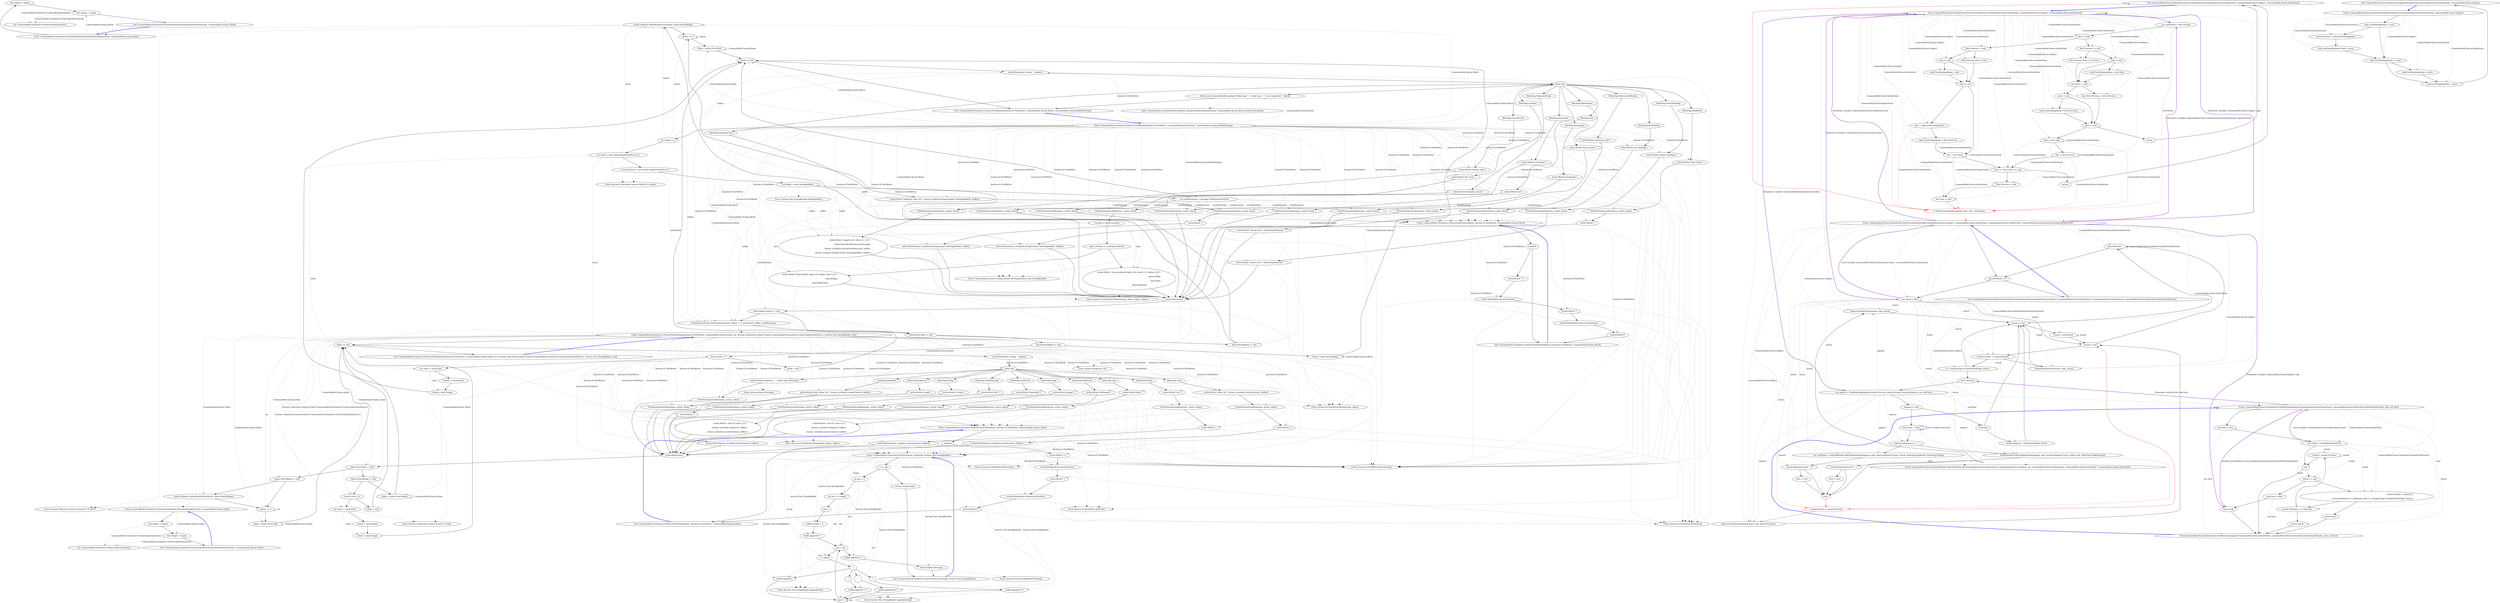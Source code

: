 digraph  {
n194 [label="out CommonMark.Formatters.Printer.BlockStackEntry", span=""];
n195 [label="out CommonMark.Formatters.Printer.InlineStackEntry", span=""];
n0 [cluster="CommonMark.Formatters.Printer.format_str(string, System.Text.StringBuilder)", label="Entry CommonMark.Formatters.Printer.format_str(string, System.Text.StringBuilder)", span="9-9"];
n1 [cluster="CommonMark.Formatters.Printer.format_str(string, System.Text.StringBuilder)", label="s == null", span="11-11"];
n4 [cluster="CommonMark.Formatters.Printer.format_str(string, System.Text.StringBuilder)", label="int len = s.Length", span="15-15"];
n6 [cluster="CommonMark.Formatters.Printer.format_str(string, System.Text.StringBuilder)", label="buffer.Length = 0", span="18-18"];
n7 [cluster="CommonMark.Formatters.Printer.format_str(string, System.Text.StringBuilder)", label="buffer.Append('\''')", span="19-19"];
n9 [cluster="CommonMark.Formatters.Printer.format_str(string, System.Text.StringBuilder)", label="c = s[pos]", span="22-22"];
n12 [cluster="CommonMark.Formatters.Printer.format_str(string, System.Text.StringBuilder)", label="buffer.Append(''\\n'')", span="26-26"];
n14 [cluster="CommonMark.Formatters.Printer.format_str(string, System.Text.StringBuilder)", label="buffer.Append(''\\\'''')", span="29-29"];
n16 [cluster="CommonMark.Formatters.Printer.format_str(string, System.Text.StringBuilder)", label="buffer.Append(''\\\\'')", span="32-32"];
n17 [cluster="CommonMark.Formatters.Printer.format_str(string, System.Text.StringBuilder)", label="buffer.Append(c)", span="35-35"];
n19 [cluster="CommonMark.Formatters.Printer.format_str(string, System.Text.StringBuilder)", label="buffer.Append('\''')", span="40-40"];
n20 [cluster="CommonMark.Formatters.Printer.format_str(string, System.Text.StringBuilder)", label="return buffer.ToString();", span="41-41"];
n2 [cluster="CommonMark.Formatters.Printer.format_str(string, System.Text.StringBuilder)", label="return string.Empty;", span="12-12"];
n3 [cluster="CommonMark.Formatters.Printer.format_str(string, System.Text.StringBuilder)", label="int pos = 0", span="14-14"];
n8 [cluster="CommonMark.Formatters.Printer.format_str(string, System.Text.StringBuilder)", label="pos < len", span="20-20"];
n18 [cluster="CommonMark.Formatters.Printer.format_str(string, System.Text.StringBuilder)", label="pos++", span="38-38"];
n5 [cluster="CommonMark.Formatters.Printer.format_str(string, System.Text.StringBuilder)", label="char c", span="16-16"];
n22 [cluster="System.Text.StringBuilder.Append(char)", label="Entry System.Text.StringBuilder.Append(char)", span="0-0"];
n10 [cluster="CommonMark.Formatters.Printer.format_str(string, System.Text.StringBuilder)", label=c, span="23-23"];
n11 [cluster="CommonMark.Formatters.Printer.format_str(string, System.Text.StringBuilder)", label="'\n'", span="25-25"];
n13 [cluster="CommonMark.Formatters.Printer.format_str(string, System.Text.StringBuilder)", label="''''", span="28-28"];
n15 [cluster="CommonMark.Formatters.Printer.format_str(string, System.Text.StringBuilder)", label="'\\'", span="31-31"];
n23 [cluster="System.Text.StringBuilder.Append(string)", label="Entry System.Text.StringBuilder.Append(string)", span="0-0"];
n21 [cluster="CommonMark.Formatters.Printer.format_str(string, System.Text.StringBuilder)", label="Exit CommonMark.Formatters.Printer.format_str(string, System.Text.StringBuilder)", span="9-9"];
n24 [cluster="System.Text.StringBuilder.ToString()", label="Entry System.Text.StringBuilder.ToString()", span="0-0"];
n25 [cluster="CommonMark.Formatters.Printer.PrintPosition(bool, System.IO.TextWriter, CommonMark.Syntax.Block)", label="Entry CommonMark.Formatters.Printer.PrintPosition(bool, System.IO.TextWriter, CommonMark.Syntax.Block)", span="47-47"];
n26 [cluster="CommonMark.Formatters.Printer.PrintPosition(bool, System.IO.TextWriter, CommonMark.Syntax.Block)", label=enabled, span="49-49"];
n27 [cluster="CommonMark.Formatters.Printer.PrintPosition(bool, System.IO.TextWriter, CommonMark.Syntax.Block)", label="writer.Write('' ['')", span="51-51"];
n28 [cluster="CommonMark.Formatters.Printer.PrintPosition(bool, System.IO.TextWriter, CommonMark.Syntax.Block)", label="writer.Write(block.SourcePosition)", span="52-52"];
n29 [cluster="CommonMark.Formatters.Printer.PrintPosition(bool, System.IO.TextWriter, CommonMark.Syntax.Block)", label="writer.Write('-')", span="53-53"];
n30 [cluster="CommonMark.Formatters.Printer.PrintPosition(bool, System.IO.TextWriter, CommonMark.Syntax.Block)", label="writer.Write(block.SourceLastPosition)", span="54-54"];
n31 [cluster="CommonMark.Formatters.Printer.PrintPosition(bool, System.IO.TextWriter, CommonMark.Syntax.Block)", label="writer.Write(']')", span="55-55"];
n32 [cluster="CommonMark.Formatters.Printer.PrintPosition(bool, System.IO.TextWriter, CommonMark.Syntax.Block)", label="Exit CommonMark.Formatters.Printer.PrintPosition(bool, System.IO.TextWriter, CommonMark.Syntax.Block)", span="47-47"];
n33 [cluster="System.IO.TextWriter.Write(string)", label="Entry System.IO.TextWriter.Write(string)", span="0-0"];
n34 [cluster="System.IO.TextWriter.Write(int)", label="Entry System.IO.TextWriter.Write(int)", span="0-0"];
n35 [cluster="System.IO.TextWriter.Write(char)", label="Entry System.IO.TextWriter.Write(char)", span="0-0"];
n36 [cluster="CommonMark.Formatters.Printer.PrintPosition(bool, System.IO.TextWriter, CommonMark.Syntax.Inline)", label="Entry CommonMark.Formatters.Printer.PrintPosition(bool, System.IO.TextWriter, CommonMark.Syntax.Inline)", span="62-62"];
n37 [cluster="CommonMark.Formatters.Printer.PrintPosition(bool, System.IO.TextWriter, CommonMark.Syntax.Inline)", label=enabled, span="64-64"];
n38 [cluster="CommonMark.Formatters.Printer.PrintPosition(bool, System.IO.TextWriter, CommonMark.Syntax.Inline)", label="writer.Write('' ['')", span="66-66"];
n39 [cluster="CommonMark.Formatters.Printer.PrintPosition(bool, System.IO.TextWriter, CommonMark.Syntax.Inline)", label="writer.Write(inline.SourcePosition)", span="67-67"];
n40 [cluster="CommonMark.Formatters.Printer.PrintPosition(bool, System.IO.TextWriter, CommonMark.Syntax.Inline)", label="writer.Write('-')", span="68-68"];
n41 [cluster="CommonMark.Formatters.Printer.PrintPosition(bool, System.IO.TextWriter, CommonMark.Syntax.Inline)", label="writer.Write(inline.SourceLastPosition)", span="69-69"];
n42 [cluster="CommonMark.Formatters.Printer.PrintPosition(bool, System.IO.TextWriter, CommonMark.Syntax.Inline)", label="writer.Write(']')", span="70-70"];
n43 [cluster="CommonMark.Formatters.Printer.PrintPosition(bool, System.IO.TextWriter, CommonMark.Syntax.Inline)", label="Exit CommonMark.Formatters.Printer.PrintPosition(bool, System.IO.TextWriter, CommonMark.Syntax.Inline)", span="62-62"];
n44 [cluster="CommonMark.Formatters.Printer.PrintBlocks(System.IO.TextWriter, CommonMark.Syntax.Block, CommonMark.CommonMarkSettings)", label="Entry CommonMark.Formatters.Printer.PrintBlocks(System.IO.TextWriter, CommonMark.Syntax.Block, CommonMark.CommonMarkSettings)", span="77-77"];
n45 [cluster="CommonMark.Formatters.Printer.PrintBlocks(System.IO.TextWriter, CommonMark.Syntax.Block, CommonMark.CommonMarkSettings)", label="int indent = 0", span="79-79"];
n49 [cluster="CommonMark.Formatters.Printer.PrintBlocks(System.IO.TextWriter, CommonMark.Syntax.Block, CommonMark.CommonMarkSettings)", label="var trackPositions = settings.TrackSourcePosition", span="83-83"];
n50 [cluster="CommonMark.Formatters.Printer.PrintBlocks(System.IO.TextWriter, CommonMark.Syntax.Block, CommonMark.CommonMarkSettings)", label="block != null", span="85-85"];
n51 [cluster="CommonMark.Formatters.Printer.PrintBlocks(System.IO.TextWriter, CommonMark.Syntax.Block, CommonMark.CommonMarkSettings)", label="writer.Write(new string(' ', indent))", span="87-87"];
n52 [cluster="CommonMark.Formatters.Printer.PrintBlocks(System.IO.TextWriter, CommonMark.Syntax.Block, CommonMark.CommonMarkSettings)", label="block.Tag", span="89-89"];
n54 [cluster="CommonMark.Formatters.Printer.PrintBlocks(System.IO.TextWriter, CommonMark.Syntax.Block, CommonMark.CommonMarkSettings)", label="writer.Write(''document'')", span="92-92"];
n55 [cluster="CommonMark.Formatters.Printer.PrintBlocks(System.IO.TextWriter, CommonMark.Syntax.Block, CommonMark.CommonMarkSettings)", label="PrintPosition(trackPositions, writer, block)", span="93-93"];
n57 [cluster="CommonMark.Formatters.Printer.PrintBlocks(System.IO.TextWriter, CommonMark.Syntax.Block, CommonMark.CommonMarkSettings)", label="writer.Write(''block_quote'')", span="97-97"];
n58 [cluster="CommonMark.Formatters.Printer.PrintBlocks(System.IO.TextWriter, CommonMark.Syntax.Block, CommonMark.CommonMarkSettings)", label="PrintPosition(trackPositions, writer, block)", span="98-98"];
n60 [cluster="CommonMark.Formatters.Printer.PrintBlocks(System.IO.TextWriter, CommonMark.Syntax.Block, CommonMark.CommonMarkSettings)", label="writer.Write(''list_item'')", span="102-102"];
n61 [cluster="CommonMark.Formatters.Printer.PrintBlocks(System.IO.TextWriter, CommonMark.Syntax.Block, CommonMark.CommonMarkSettings)", label="PrintPosition(trackPositions, writer, block)", span="103-103"];
n63 [cluster="CommonMark.Formatters.Printer.PrintBlocks(System.IO.TextWriter, CommonMark.Syntax.Block, CommonMark.CommonMarkSettings)", label="writer.Write(''list'')", span="107-107"];
n64 [cluster="CommonMark.Formatters.Printer.PrintBlocks(System.IO.TextWriter, CommonMark.Syntax.Block, CommonMark.CommonMarkSettings)", label="PrintPosition(trackPositions, writer, block)", span="108-108"];
n65 [cluster="CommonMark.Formatters.Printer.PrintBlocks(System.IO.TextWriter, CommonMark.Syntax.Block, CommonMark.CommonMarkSettings)", label="var data = block.ListData", span="110-110"];
n67 [cluster="CommonMark.Formatters.Printer.PrintBlocks(System.IO.TextWriter, CommonMark.Syntax.Block, CommonMark.CommonMarkSettings)", label="writer.Write('' (type=ordered tight={0} start={1} delim={2})'',\r\n                                 data.IsTight,\r\n                                 data.Start,\r\n                                 data.Delimiter)", span="113-116"];
n68 [cluster="CommonMark.Formatters.Printer.PrintBlocks(System.IO.TextWriter, CommonMark.Syntax.Block, CommonMark.CommonMarkSettings)", label="writer.Write(''(type=bullet tight={0} bullet_char={1})'',\r\n                                 data.IsTight,\r\n                                 data.BulletChar)", span="120-122"];
n70 [cluster="CommonMark.Formatters.Printer.PrintBlocks(System.IO.TextWriter, CommonMark.Syntax.Block, CommonMark.CommonMarkSettings)", label="writer.Write(''atx_heading'')", span="127-127"];
n71 [cluster="CommonMark.Formatters.Printer.PrintBlocks(System.IO.TextWriter, CommonMark.Syntax.Block, CommonMark.CommonMarkSettings)", label="PrintPosition(trackPositions, writer, block)", span="128-128"];
n72 [cluster="CommonMark.Formatters.Printer.PrintBlocks(System.IO.TextWriter, CommonMark.Syntax.Block, CommonMark.CommonMarkSettings)", label="writer.Write('' (level={0})'', block.HeaderLevel)", span="129-129"];
n74 [cluster="CommonMark.Formatters.Printer.PrintBlocks(System.IO.TextWriter, CommonMark.Syntax.Block, CommonMark.CommonMarkSettings)", label="writer.Write(''setext_heading'')", span="133-133"];
n75 [cluster="CommonMark.Formatters.Printer.PrintBlocks(System.IO.TextWriter, CommonMark.Syntax.Block, CommonMark.CommonMarkSettings)", label="PrintPosition(trackPositions, writer, block)", span="134-134"];
n76 [cluster="CommonMark.Formatters.Printer.PrintBlocks(System.IO.TextWriter, CommonMark.Syntax.Block, CommonMark.CommonMarkSettings)", label="writer.Write('' (level={0})'', block.HeaderLevel)", span="135-135"];
n78 [cluster="CommonMark.Formatters.Printer.PrintBlocks(System.IO.TextWriter, CommonMark.Syntax.Block, CommonMark.CommonMarkSettings)", label="writer.Write(''paragraph'')", span="139-139"];
n79 [cluster="CommonMark.Formatters.Printer.PrintBlocks(System.IO.TextWriter, CommonMark.Syntax.Block, CommonMark.CommonMarkSettings)", label="PrintPosition(trackPositions, writer, block)", span="140-140"];
n81 [cluster="CommonMark.Formatters.Printer.PrintBlocks(System.IO.TextWriter, CommonMark.Syntax.Block, CommonMark.CommonMarkSettings)", label="writer.Write(''thematic_break'')", span="144-144"];
n82 [cluster="CommonMark.Formatters.Printer.PrintBlocks(System.IO.TextWriter, CommonMark.Syntax.Block, CommonMark.CommonMarkSettings)", label="PrintPosition(trackPositions, writer, block)", span="145-145"];
n84 [cluster="CommonMark.Formatters.Printer.PrintBlocks(System.IO.TextWriter, CommonMark.Syntax.Block, CommonMark.CommonMarkSettings)", label="writer.Write(''indented_code {0}'', format_str(block.StringContent.ToString(buffer), buffer))", span="149-149"];
n85 [cluster="CommonMark.Formatters.Printer.PrintBlocks(System.IO.TextWriter, CommonMark.Syntax.Block, CommonMark.CommonMarkSettings)", label="PrintPosition(trackPositions, writer, block)", span="150-150"];
n86 [cluster="CommonMark.Formatters.Printer.PrintBlocks(System.IO.TextWriter, CommonMark.Syntax.Block, CommonMark.CommonMarkSettings)", label="writer.Write(' ')", span="151-151"];
n87 [cluster="CommonMark.Formatters.Printer.PrintBlocks(System.IO.TextWriter, CommonMark.Syntax.Block, CommonMark.CommonMarkSettings)", label="writer.Write(format_str(block.StringContent.ToString(buffer), buffer))", span="152-152"];
n89 [cluster="CommonMark.Formatters.Printer.PrintBlocks(System.IO.TextWriter, CommonMark.Syntax.Block, CommonMark.CommonMarkSettings)", label="writer.Write(''fenced_code'')", span="156-156"];
n90 [cluster="CommonMark.Formatters.Printer.PrintBlocks(System.IO.TextWriter, CommonMark.Syntax.Block, CommonMark.CommonMarkSettings)", label="PrintPosition(trackPositions, writer, block)", span="157-157"];
n91 [cluster="CommonMark.Formatters.Printer.PrintBlocks(System.IO.TextWriter, CommonMark.Syntax.Block, CommonMark.CommonMarkSettings)", label="writer.Write('' length={0} info={1} {2}'',\r\n                               block.FencedCodeData.FenceLength,\r\n                               format_str(block.FencedCodeData.Info, buffer),\r\n                               format_str(block.StringContent.ToString(buffer), buffer))", span="158-161"];
n93 [cluster="CommonMark.Formatters.Printer.PrintBlocks(System.IO.TextWriter, CommonMark.Syntax.Block, CommonMark.CommonMarkSettings)", label="writer.Write(''html_block'')", span="165-165"];
n94 [cluster="CommonMark.Formatters.Printer.PrintBlocks(System.IO.TextWriter, CommonMark.Syntax.Block, CommonMark.CommonMarkSettings)", label="PrintPosition(trackPositions, writer, block)", span="166-166"];
n95 [cluster="CommonMark.Formatters.Printer.PrintBlocks(System.IO.TextWriter, CommonMark.Syntax.Block, CommonMark.CommonMarkSettings)", label="writer.Write(' ')", span="167-167"];
n96 [cluster="CommonMark.Formatters.Printer.PrintBlocks(System.IO.TextWriter, CommonMark.Syntax.Block, CommonMark.CommonMarkSettings)", label="writer.Write(format_str(block.StringContent.ToString(buffer), buffer))", span="168-168"];
n98 [cluster="CommonMark.Formatters.Printer.PrintBlocks(System.IO.TextWriter, CommonMark.Syntax.Block, CommonMark.CommonMarkSettings)", label="writer.Write(''reference_def'')", span="172-172"];
n99 [cluster="CommonMark.Formatters.Printer.PrintBlocks(System.IO.TextWriter, CommonMark.Syntax.Block, CommonMark.CommonMarkSettings)", label="PrintPosition(trackPositions, writer, block)", span="173-173"];
n100 [cluster="CommonMark.Formatters.Printer.PrintBlocks(System.IO.TextWriter, CommonMark.Syntax.Block, CommonMark.CommonMarkSettings)", label="throw new CommonMarkException(''Block type '' + block.Tag + '' is not supported.'', block);", span="177-177"];
n101 [cluster="CommonMark.Formatters.Printer.PrintBlocks(System.IO.TextWriter, CommonMark.Syntax.Block, CommonMark.CommonMarkSettings)", label="writer.WriteLine()", span="180-180"];
n102 [cluster="CommonMark.Formatters.Printer.PrintBlocks(System.IO.TextWriter, CommonMark.Syntax.Block, CommonMark.CommonMarkSettings)", label="block.InlineContent != null", span="182-182"];
n103 [cluster="CommonMark.Formatters.Printer.PrintBlocks(System.IO.TextWriter, CommonMark.Syntax.Block, CommonMark.CommonMarkSettings)", label="PrintInlines(writer, block.InlineContent, indent + 2, inlineStack, buffer, trackPositions)", span="184-184"];
n104 [cluster="CommonMark.Formatters.Printer.PrintBlocks(System.IO.TextWriter, CommonMark.Syntax.Block, CommonMark.CommonMarkSettings)", label="block.FirstChild != null", span="187-187"];
n105 [cluster="CommonMark.Formatters.Printer.PrintBlocks(System.IO.TextWriter, CommonMark.Syntax.Block, CommonMark.CommonMarkSettings)", label="block.NextSibling != null", span="189-189"];
n106 [cluster="CommonMark.Formatters.Printer.PrintBlocks(System.IO.TextWriter, CommonMark.Syntax.Block, CommonMark.CommonMarkSettings)", label="stack.Push(new BlockStackEntry(indent, block.NextSibling))", span="190-190"];
n108 [cluster="CommonMark.Formatters.Printer.PrintBlocks(System.IO.TextWriter, CommonMark.Syntax.Block, CommonMark.CommonMarkSettings)", label="block = block.FirstChild", span="193-193"];
n109 [cluster="CommonMark.Formatters.Printer.PrintBlocks(System.IO.TextWriter, CommonMark.Syntax.Block, CommonMark.CommonMarkSettings)", label="block.NextSibling != null", span="195-195"];
n110 [cluster="CommonMark.Formatters.Printer.PrintBlocks(System.IO.TextWriter, CommonMark.Syntax.Block, CommonMark.CommonMarkSettings)", label="block = block.NextSibling", span="197-197"];
n46 [cluster="CommonMark.Formatters.Printer.PrintBlocks(System.IO.TextWriter, CommonMark.Syntax.Block, CommonMark.CommonMarkSettings)", label="var stack = new Stack<BlockStackEntry>()", span="80-80"];
n107 [cluster="CommonMark.Formatters.Printer.PrintBlocks(System.IO.TextWriter, CommonMark.Syntax.Block, CommonMark.CommonMarkSettings)", label="indent += 2", span="192-192"];
n47 [cluster="CommonMark.Formatters.Printer.PrintBlocks(System.IO.TextWriter, CommonMark.Syntax.Block, CommonMark.CommonMarkSettings)", label="var inlineStack = new Stack<InlineStackEntry>()", span="81-81"];
n117 [cluster="System.Collections.Generic.Stack<T>.Stack()", label="Entry System.Collections.Generic.Stack<T>.Stack()", span="0-0"];
n111 [cluster="CommonMark.Formatters.Printer.PrintBlocks(System.IO.TextWriter, CommonMark.Syntax.Block, CommonMark.CommonMarkSettings)", label="stack.Count > 0", span="199-199"];
n112 [cluster="CommonMark.Formatters.Printer.PrintBlocks(System.IO.TextWriter, CommonMark.Syntax.Block, CommonMark.CommonMarkSettings)", label="var entry = stack.Pop()", span="201-201"];
n48 [cluster="CommonMark.Formatters.Printer.PrintBlocks(System.IO.TextWriter, CommonMark.Syntax.Block, CommonMark.CommonMarkSettings)", label="var buffer = new StringBuilder()", span="82-82"];
n118 [cluster="System.Text.StringBuilder.StringBuilder()", label="Entry System.Text.StringBuilder.StringBuilder()", span="0-0"];
n116 [cluster="CommonMark.Formatters.Printer.PrintBlocks(System.IO.TextWriter, CommonMark.Syntax.Block, CommonMark.CommonMarkSettings)", label="Exit CommonMark.Formatters.Printer.PrintBlocks(System.IO.TextWriter, CommonMark.Syntax.Block, CommonMark.CommonMarkSettings)", span="77-77"];
n119 [cluster="string.String(char, int)", label="Entry string.String(char, int)", span="0-0"];
n53 [cluster="CommonMark.Formatters.Printer.PrintBlocks(System.IO.TextWriter, CommonMark.Syntax.Block, CommonMark.CommonMarkSettings)", label="BlockTag.Document", span="91-91"];
n56 [cluster="CommonMark.Formatters.Printer.PrintBlocks(System.IO.TextWriter, CommonMark.Syntax.Block, CommonMark.CommonMarkSettings)", label="BlockTag.BlockQuote", span="96-96"];
n59 [cluster="CommonMark.Formatters.Printer.PrintBlocks(System.IO.TextWriter, CommonMark.Syntax.Block, CommonMark.CommonMarkSettings)", label="BlockTag.ListItem", span="101-101"];
n62 [cluster="CommonMark.Formatters.Printer.PrintBlocks(System.IO.TextWriter, CommonMark.Syntax.Block, CommonMark.CommonMarkSettings)", label="BlockTag.List", span="106-106"];
n69 [cluster="CommonMark.Formatters.Printer.PrintBlocks(System.IO.TextWriter, CommonMark.Syntax.Block, CommonMark.CommonMarkSettings)", label="BlockTag.AtxHeading", span="126-126"];
n73 [cluster="CommonMark.Formatters.Printer.PrintBlocks(System.IO.TextWriter, CommonMark.Syntax.Block, CommonMark.CommonMarkSettings)", label="BlockTag.SetextHeading", span="132-132"];
n77 [cluster="CommonMark.Formatters.Printer.PrintBlocks(System.IO.TextWriter, CommonMark.Syntax.Block, CommonMark.CommonMarkSettings)", label="BlockTag.Paragraph", span="138-138"];
n80 [cluster="CommonMark.Formatters.Printer.PrintBlocks(System.IO.TextWriter, CommonMark.Syntax.Block, CommonMark.CommonMarkSettings)", label="BlockTag.ThematicBreak", span="143-143"];
n83 [cluster="CommonMark.Formatters.Printer.PrintBlocks(System.IO.TextWriter, CommonMark.Syntax.Block, CommonMark.CommonMarkSettings)", label="BlockTag.IndentedCode", span="148-148"];
n88 [cluster="CommonMark.Formatters.Printer.PrintBlocks(System.IO.TextWriter, CommonMark.Syntax.Block, CommonMark.CommonMarkSettings)", label="BlockTag.FencedCode", span="155-155"];
n92 [cluster="CommonMark.Formatters.Printer.PrintBlocks(System.IO.TextWriter, CommonMark.Syntax.Block, CommonMark.CommonMarkSettings)", label="BlockTag.HtmlBlock", span="164-164"];
n97 [cluster="CommonMark.Formatters.Printer.PrintBlocks(System.IO.TextWriter, CommonMark.Syntax.Block, CommonMark.CommonMarkSettings)", label="BlockTag.ReferenceDefinition", span="171-171"];
n66 [cluster="CommonMark.Formatters.Printer.PrintBlocks(System.IO.TextWriter, CommonMark.Syntax.Block, CommonMark.CommonMarkSettings)", label="data.ListType == ListType.Ordered", span="111-111"];
n123 [cluster="CommonMark.Syntax.StringContent.ToString(System.Text.StringBuilder)", label="Entry CommonMark.Syntax.StringContent.ToString(System.Text.StringBuilder)", span="59-59"];
n122 [cluster="System.IO.TextWriter.Write(string, object)", label="Entry System.IO.TextWriter.Write(string, object)", span="0-0"];
n120 [cluster="System.IO.TextWriter.Write(string, object, object, object)", label="Entry System.IO.TextWriter.Write(string, object, object, object)", span="0-0"];
n121 [cluster="System.IO.TextWriter.Write(string, object, object)", label="Entry System.IO.TextWriter.Write(string, object, object)", span="0-0"];
n125 [cluster="System.IO.TextWriter.WriteLine()", label="Entry System.IO.TextWriter.WriteLine()", span="0-0"];
n126 [cluster="CommonMark.Formatters.Printer.PrintInlines(System.IO.TextWriter, CommonMark.Syntax.Inline, int, System.Collections.Generic.Stack<CommonMark.Formatters.Printer.InlineStackEntry>, System.Text.StringBuilder, bool)", label="Entry CommonMark.Formatters.Printer.PrintInlines(System.IO.TextWriter, CommonMark.Syntax.Inline, int, System.Collections.Generic.Stack<CommonMark.Formatters.Printer.InlineStackEntry>, System.Text.StringBuilder, bool)", span="212-212"];
n127 [cluster="CommonMark.Formatters.Printer.BlockStackEntry.BlockStackEntry(int, CommonMark.Syntax.Block)", label="Entry CommonMark.Formatters.Printer.BlockStackEntry.BlockStackEntry(int, CommonMark.Syntax.Block)", span="318-318"];
n128 [cluster="System.Collections.Generic.Stack<T>.Push(T)", label="Entry System.Collections.Generic.Stack<T>.Push(T)", span="0-0"];
n115 [cluster="CommonMark.Formatters.Printer.PrintBlocks(System.IO.TextWriter, CommonMark.Syntax.Block, CommonMark.CommonMarkSettings)", label="block = null", span="207-207"];
n113 [cluster="CommonMark.Formatters.Printer.PrintBlocks(System.IO.TextWriter, CommonMark.Syntax.Block, CommonMark.CommonMarkSettings)", label="indent = entry.Indent", span="202-202"];
n129 [cluster="System.Collections.Generic.Stack<T>.Pop()", label="Entry System.Collections.Generic.Stack<T>.Pop()", span="0-0"];
n114 [cluster="CommonMark.Formatters.Printer.PrintBlocks(System.IO.TextWriter, CommonMark.Syntax.Block, CommonMark.CommonMarkSettings)", label="block = entry.Target", span="203-203"];
n124 [cluster="CommonMark.CommonMarkException.CommonMarkException(string, CommonMark.Syntax.Block, System.Exception)", label="Entry CommonMark.CommonMarkException.CommonMarkException(string, CommonMark.Syntax.Block, System.Exception)", span="51-51"];
n130 [cluster="CommonMark.Formatters.Printer.PrintInlines(System.IO.TextWriter, CommonMark.Syntax.Inline, int, System.Collections.Generic.Stack<CommonMark.Formatters.Printer.InlineStackEntry>, System.Text.StringBuilder, bool)", label="inline != null", span="214-214"];
n131 [cluster="CommonMark.Formatters.Printer.PrintInlines(System.IO.TextWriter, CommonMark.Syntax.Inline, int, System.Collections.Generic.Stack<CommonMark.Formatters.Printer.InlineStackEntry>, System.Text.StringBuilder, bool)", label="writer.Write(new string(' ', indent))", span="216-216"];
n132 [cluster="CommonMark.Formatters.Printer.PrintInlines(System.IO.TextWriter, CommonMark.Syntax.Inline, int, System.Collections.Generic.Stack<CommonMark.Formatters.Printer.InlineStackEntry>, System.Text.StringBuilder, bool)", label="inline.Tag", span="218-218"];
n134 [cluster="CommonMark.Formatters.Printer.PrintInlines(System.IO.TextWriter, CommonMark.Syntax.Inline, int, System.Collections.Generic.Stack<CommonMark.Formatters.Printer.InlineStackEntry>, System.Text.StringBuilder, bool)", label="writer.Write(''str'')", span="221-221"];
n135 [cluster="CommonMark.Formatters.Printer.PrintInlines(System.IO.TextWriter, CommonMark.Syntax.Inline, int, System.Collections.Generic.Stack<CommonMark.Formatters.Printer.InlineStackEntry>, System.Text.StringBuilder, bool)", label="PrintPosition(trackPositions, writer, inline)", span="222-222"];
n136 [cluster="CommonMark.Formatters.Printer.PrintInlines(System.IO.TextWriter, CommonMark.Syntax.Inline, int, System.Collections.Generic.Stack<CommonMark.Formatters.Printer.InlineStackEntry>, System.Text.StringBuilder, bool)", label="writer.Write(' ')", span="223-223"];
n137 [cluster="CommonMark.Formatters.Printer.PrintInlines(System.IO.TextWriter, CommonMark.Syntax.Inline, int, System.Collections.Generic.Stack<CommonMark.Formatters.Printer.InlineStackEntry>, System.Text.StringBuilder, bool)", label="writer.Write(format_str(inline.LiteralContent, buffer))", span="224-224"];
n139 [cluster="CommonMark.Formatters.Printer.PrintInlines(System.IO.TextWriter, CommonMark.Syntax.Inline, int, System.Collections.Generic.Stack<CommonMark.Formatters.Printer.InlineStackEntry>, System.Text.StringBuilder, bool)", label="writer.Write(''linebreak'')", span="228-228"];
n140 [cluster="CommonMark.Formatters.Printer.PrintInlines(System.IO.TextWriter, CommonMark.Syntax.Inline, int, System.Collections.Generic.Stack<CommonMark.Formatters.Printer.InlineStackEntry>, System.Text.StringBuilder, bool)", label="PrintPosition(trackPositions, writer, inline)", span="229-229"];
n142 [cluster="CommonMark.Formatters.Printer.PrintInlines(System.IO.TextWriter, CommonMark.Syntax.Inline, int, System.Collections.Generic.Stack<CommonMark.Formatters.Printer.InlineStackEntry>, System.Text.StringBuilder, bool)", label="writer.Write(''softbreak'')", span="233-233"];
n143 [cluster="CommonMark.Formatters.Printer.PrintInlines(System.IO.TextWriter, CommonMark.Syntax.Inline, int, System.Collections.Generic.Stack<CommonMark.Formatters.Printer.InlineStackEntry>, System.Text.StringBuilder, bool)", label="PrintPosition(trackPositions, writer, inline)", span="234-234"];
n145 [cluster="CommonMark.Formatters.Printer.PrintInlines(System.IO.TextWriter, CommonMark.Syntax.Inline, int, System.Collections.Generic.Stack<CommonMark.Formatters.Printer.InlineStackEntry>, System.Text.StringBuilder, bool)", label="writer.Write(''code {0}'', format_str(inline.LiteralContent, buffer))", span="238-238"];
n146 [cluster="CommonMark.Formatters.Printer.PrintInlines(System.IO.TextWriter, CommonMark.Syntax.Inline, int, System.Collections.Generic.Stack<CommonMark.Formatters.Printer.InlineStackEntry>, System.Text.StringBuilder, bool)", label="PrintPosition(trackPositions, writer, inline)", span="239-239"];
n147 [cluster="CommonMark.Formatters.Printer.PrintInlines(System.IO.TextWriter, CommonMark.Syntax.Inline, int, System.Collections.Generic.Stack<CommonMark.Formatters.Printer.InlineStackEntry>, System.Text.StringBuilder, bool)", label="writer.Write(' ')", span="240-240"];
n148 [cluster="CommonMark.Formatters.Printer.PrintInlines(System.IO.TextWriter, CommonMark.Syntax.Inline, int, System.Collections.Generic.Stack<CommonMark.Formatters.Printer.InlineStackEntry>, System.Text.StringBuilder, bool)", label="writer.Write(format_str(inline.LiteralContent, buffer))", span="241-241"];
n150 [cluster="CommonMark.Formatters.Printer.PrintInlines(System.IO.TextWriter, CommonMark.Syntax.Inline, int, System.Collections.Generic.Stack<CommonMark.Formatters.Printer.InlineStackEntry>, System.Text.StringBuilder, bool)", label="writer.Write(''html_inline {0}'', format_str(inline.LiteralContent, buffer))", span="245-245"];
n151 [cluster="CommonMark.Formatters.Printer.PrintInlines(System.IO.TextWriter, CommonMark.Syntax.Inline, int, System.Collections.Generic.Stack<CommonMark.Formatters.Printer.InlineStackEntry>, System.Text.StringBuilder, bool)", label="writer.Write(' ')", span="246-246"];
n152 [cluster="CommonMark.Formatters.Printer.PrintInlines(System.IO.TextWriter, CommonMark.Syntax.Inline, int, System.Collections.Generic.Stack<CommonMark.Formatters.Printer.InlineStackEntry>, System.Text.StringBuilder, bool)", label="writer.Write(format_str(inline.LiteralContent, buffer))", span="247-247"];
n154 [cluster="CommonMark.Formatters.Printer.PrintInlines(System.IO.TextWriter, CommonMark.Syntax.Inline, int, System.Collections.Generic.Stack<CommonMark.Formatters.Printer.InlineStackEntry>, System.Text.StringBuilder, bool)", label="writer.Write(''link'')", span="251-251"];
n155 [cluster="CommonMark.Formatters.Printer.PrintInlines(System.IO.TextWriter, CommonMark.Syntax.Inline, int, System.Collections.Generic.Stack<CommonMark.Formatters.Printer.InlineStackEntry>, System.Text.StringBuilder, bool)", label="PrintPosition(trackPositions, writer, inline)", span="252-252"];
n156 [cluster="CommonMark.Formatters.Printer.PrintInlines(System.IO.TextWriter, CommonMark.Syntax.Inline, int, System.Collections.Generic.Stack<CommonMark.Formatters.Printer.InlineStackEntry>, System.Text.StringBuilder, bool)", label="writer.Write('' url={0} title={1}'',\r\n                               format_str(inline.TargetUrl, buffer),\r\n                               format_str(inline.LiteralContent, buffer))", span="253-255"];
n158 [cluster="CommonMark.Formatters.Printer.PrintInlines(System.IO.TextWriter, CommonMark.Syntax.Inline, int, System.Collections.Generic.Stack<CommonMark.Formatters.Printer.InlineStackEntry>, System.Text.StringBuilder, bool)", label="writer.Write(''image'')", span="259-259"];
n159 [cluster="CommonMark.Formatters.Printer.PrintInlines(System.IO.TextWriter, CommonMark.Syntax.Inline, int, System.Collections.Generic.Stack<CommonMark.Formatters.Printer.InlineStackEntry>, System.Text.StringBuilder, bool)", label="PrintPosition(trackPositions, writer, inline)", span="260-260"];
n160 [cluster="CommonMark.Formatters.Printer.PrintInlines(System.IO.TextWriter, CommonMark.Syntax.Inline, int, System.Collections.Generic.Stack<CommonMark.Formatters.Printer.InlineStackEntry>, System.Text.StringBuilder, bool)", label="writer.Write('' url={0} title={1}'',\r\n                               format_str(inline.TargetUrl, buffer),\r\n                               format_str(inline.LiteralContent, buffer))", span="261-263"];
n162 [cluster="CommonMark.Formatters.Printer.PrintInlines(System.IO.TextWriter, CommonMark.Syntax.Inline, int, System.Collections.Generic.Stack<CommonMark.Formatters.Printer.InlineStackEntry>, System.Text.StringBuilder, bool)", label="writer.Write(''strong'')", span="267-267"];
n163 [cluster="CommonMark.Formatters.Printer.PrintInlines(System.IO.TextWriter, CommonMark.Syntax.Inline, int, System.Collections.Generic.Stack<CommonMark.Formatters.Printer.InlineStackEntry>, System.Text.StringBuilder, bool)", label="PrintPosition(trackPositions, writer, inline)", span="268-268"];
n165 [cluster="CommonMark.Formatters.Printer.PrintInlines(System.IO.TextWriter, CommonMark.Syntax.Inline, int, System.Collections.Generic.Stack<CommonMark.Formatters.Printer.InlineStackEntry>, System.Text.StringBuilder, bool)", label="writer.Write(''emph'')", span="272-272"];
n166 [cluster="CommonMark.Formatters.Printer.PrintInlines(System.IO.TextWriter, CommonMark.Syntax.Inline, int, System.Collections.Generic.Stack<CommonMark.Formatters.Printer.InlineStackEntry>, System.Text.StringBuilder, bool)", label="PrintPosition(trackPositions, writer, inline)", span="273-273"];
n168 [cluster="CommonMark.Formatters.Printer.PrintInlines(System.IO.TextWriter, CommonMark.Syntax.Inline, int, System.Collections.Generic.Stack<CommonMark.Formatters.Printer.InlineStackEntry>, System.Text.StringBuilder, bool)", label="writer.Write(''del'')", span="277-277"];
n169 [cluster="CommonMark.Formatters.Printer.PrintInlines(System.IO.TextWriter, CommonMark.Syntax.Inline, int, System.Collections.Generic.Stack<CommonMark.Formatters.Printer.InlineStackEntry>, System.Text.StringBuilder, bool)", label="PrintPosition(trackPositions, writer, inline)", span="278-278"];
n170 [cluster="CommonMark.Formatters.Printer.PrintInlines(System.IO.TextWriter, CommonMark.Syntax.Inline, int, System.Collections.Generic.Stack<CommonMark.Formatters.Printer.InlineStackEntry>, System.Text.StringBuilder, bool)", label="writer.Write(''unknown: '' + inline.Tag.ToString())", span="282-282"];
n171 [cluster="CommonMark.Formatters.Printer.PrintInlines(System.IO.TextWriter, CommonMark.Syntax.Inline, int, System.Collections.Generic.Stack<CommonMark.Formatters.Printer.InlineStackEntry>, System.Text.StringBuilder, bool)", label="PrintPosition(trackPositions, writer, inline)", span="283-283"];
n172 [cluster="CommonMark.Formatters.Printer.PrintInlines(System.IO.TextWriter, CommonMark.Syntax.Inline, int, System.Collections.Generic.Stack<CommonMark.Formatters.Printer.InlineStackEntry>, System.Text.StringBuilder, bool)", label="writer.WriteLine()", span="287-287"];
n173 [cluster="CommonMark.Formatters.Printer.PrintInlines(System.IO.TextWriter, CommonMark.Syntax.Inline, int, System.Collections.Generic.Stack<CommonMark.Formatters.Printer.InlineStackEntry>, System.Text.StringBuilder, bool)", label="inline.FirstChild != null", span="289-289"];
n174 [cluster="CommonMark.Formatters.Printer.PrintInlines(System.IO.TextWriter, CommonMark.Syntax.Inline, int, System.Collections.Generic.Stack<CommonMark.Formatters.Printer.InlineStackEntry>, System.Text.StringBuilder, bool)", label="inline.NextSibling != null", span="291-291"];
n175 [cluster="CommonMark.Formatters.Printer.PrintInlines(System.IO.TextWriter, CommonMark.Syntax.Inline, int, System.Collections.Generic.Stack<CommonMark.Formatters.Printer.InlineStackEntry>, System.Text.StringBuilder, bool)", label="stack.Push(new InlineStackEntry(indent, inline.NextSibling))", span="292-292"];
n176 [cluster="CommonMark.Formatters.Printer.PrintInlines(System.IO.TextWriter, CommonMark.Syntax.Inline, int, System.Collections.Generic.Stack<CommonMark.Formatters.Printer.InlineStackEntry>, System.Text.StringBuilder, bool)", label="indent += 2", span="294-294"];
n177 [cluster="CommonMark.Formatters.Printer.PrintInlines(System.IO.TextWriter, CommonMark.Syntax.Inline, int, System.Collections.Generic.Stack<CommonMark.Formatters.Printer.InlineStackEntry>, System.Text.StringBuilder, bool)", label="inline = inline.FirstChild", span="295-295"];
n178 [cluster="CommonMark.Formatters.Printer.PrintInlines(System.IO.TextWriter, CommonMark.Syntax.Inline, int, System.Collections.Generic.Stack<CommonMark.Formatters.Printer.InlineStackEntry>, System.Text.StringBuilder, bool)", label="inline.NextSibling != null", span="297-297"];
n179 [cluster="CommonMark.Formatters.Printer.PrintInlines(System.IO.TextWriter, CommonMark.Syntax.Inline, int, System.Collections.Generic.Stack<CommonMark.Formatters.Printer.InlineStackEntry>, System.Text.StringBuilder, bool)", label="inline = inline.NextSibling", span="299-299"];
n180 [cluster="CommonMark.Formatters.Printer.PrintInlines(System.IO.TextWriter, CommonMark.Syntax.Inline, int, System.Collections.Generic.Stack<CommonMark.Formatters.Printer.InlineStackEntry>, System.Text.StringBuilder, bool)", label="stack.Count > 0", span="301-301"];
n181 [cluster="CommonMark.Formatters.Printer.PrintInlines(System.IO.TextWriter, CommonMark.Syntax.Inline, int, System.Collections.Generic.Stack<CommonMark.Formatters.Printer.InlineStackEntry>, System.Text.StringBuilder, bool)", label="var entry = stack.Pop()", span="303-303"];
n185 [cluster="CommonMark.Formatters.Printer.PrintInlines(System.IO.TextWriter, CommonMark.Syntax.Inline, int, System.Collections.Generic.Stack<CommonMark.Formatters.Printer.InlineStackEntry>, System.Text.StringBuilder, bool)", label="Exit CommonMark.Formatters.Printer.PrintInlines(System.IO.TextWriter, CommonMark.Syntax.Inline, int, System.Collections.Generic.Stack<CommonMark.Formatters.Printer.InlineStackEntry>, System.Text.StringBuilder, bool)", span="212-212"];
n133 [cluster="CommonMark.Formatters.Printer.PrintInlines(System.IO.TextWriter, CommonMark.Syntax.Inline, int, System.Collections.Generic.Stack<CommonMark.Formatters.Printer.InlineStackEntry>, System.Text.StringBuilder, bool)", label="InlineTag.String", span="220-220"];
n138 [cluster="CommonMark.Formatters.Printer.PrintInlines(System.IO.TextWriter, CommonMark.Syntax.Inline, int, System.Collections.Generic.Stack<CommonMark.Formatters.Printer.InlineStackEntry>, System.Text.StringBuilder, bool)", label="InlineTag.LineBreak", span="227-227"];
n141 [cluster="CommonMark.Formatters.Printer.PrintInlines(System.IO.TextWriter, CommonMark.Syntax.Inline, int, System.Collections.Generic.Stack<CommonMark.Formatters.Printer.InlineStackEntry>, System.Text.StringBuilder, bool)", label="InlineTag.SoftBreak", span="232-232"];
n144 [cluster="CommonMark.Formatters.Printer.PrintInlines(System.IO.TextWriter, CommonMark.Syntax.Inline, int, System.Collections.Generic.Stack<CommonMark.Formatters.Printer.InlineStackEntry>, System.Text.StringBuilder, bool)", label="InlineTag.Code", span="237-237"];
n149 [cluster="CommonMark.Formatters.Printer.PrintInlines(System.IO.TextWriter, CommonMark.Syntax.Inline, int, System.Collections.Generic.Stack<CommonMark.Formatters.Printer.InlineStackEntry>, System.Text.StringBuilder, bool)", label="InlineTag.RawHtml", span="244-244"];
n153 [cluster="CommonMark.Formatters.Printer.PrintInlines(System.IO.TextWriter, CommonMark.Syntax.Inline, int, System.Collections.Generic.Stack<CommonMark.Formatters.Printer.InlineStackEntry>, System.Text.StringBuilder, bool)", label="InlineTag.Link", span="250-250"];
n157 [cluster="CommonMark.Formatters.Printer.PrintInlines(System.IO.TextWriter, CommonMark.Syntax.Inline, int, System.Collections.Generic.Stack<CommonMark.Formatters.Printer.InlineStackEntry>, System.Text.StringBuilder, bool)", label="InlineTag.Image", span="258-258"];
n161 [cluster="CommonMark.Formatters.Printer.PrintInlines(System.IO.TextWriter, CommonMark.Syntax.Inline, int, System.Collections.Generic.Stack<CommonMark.Formatters.Printer.InlineStackEntry>, System.Text.StringBuilder, bool)", label="InlineTag.Strong", span="266-266"];
n164 [cluster="CommonMark.Formatters.Printer.PrintInlines(System.IO.TextWriter, CommonMark.Syntax.Inline, int, System.Collections.Generic.Stack<CommonMark.Formatters.Printer.InlineStackEntry>, System.Text.StringBuilder, bool)", label="InlineTag.Emphasis", span="271-271"];
n167 [cluster="CommonMark.Formatters.Printer.PrintInlines(System.IO.TextWriter, CommonMark.Syntax.Inline, int, System.Collections.Generic.Stack<CommonMark.Formatters.Printer.InlineStackEntry>, System.Text.StringBuilder, bool)", label="InlineTag.Strikethrough", span="276-276"];
n186 [cluster="System.Enum.ToString()", label="Entry System.Enum.ToString()", span="0-0"];
n187 [cluster="CommonMark.Formatters.Printer.InlineStackEntry.InlineStackEntry(int, CommonMark.Syntax.Inline)", label="Entry CommonMark.Formatters.Printer.InlineStackEntry.InlineStackEntry(int, CommonMark.Syntax.Inline)", span="328-328"];
n184 [cluster="CommonMark.Formatters.Printer.PrintInlines(System.IO.TextWriter, CommonMark.Syntax.Inline, int, System.Collections.Generic.Stack<CommonMark.Formatters.Printer.InlineStackEntry>, System.Text.StringBuilder, bool)", label="inline = null", span="309-309"];
n182 [cluster="CommonMark.Formatters.Printer.PrintInlines(System.IO.TextWriter, CommonMark.Syntax.Inline, int, System.Collections.Generic.Stack<CommonMark.Formatters.Printer.InlineStackEntry>, System.Text.StringBuilder, bool)", label="indent = entry.Indent", span="304-304"];
n183 [cluster="CommonMark.Formatters.Printer.PrintInlines(System.IO.TextWriter, CommonMark.Syntax.Inline, int, System.Collections.Generic.Stack<CommonMark.Formatters.Printer.InlineStackEntry>, System.Text.StringBuilder, bool)", label="inline = entry.Target", span="305-305"];
n188 [cluster="CommonMark.Formatters.Printer.BlockStackEntry.BlockStackEntry(int, CommonMark.Syntax.Block)", label="this.Indent = indent", span="320-320"];
n189 [cluster="CommonMark.Formatters.Printer.BlockStackEntry.BlockStackEntry(int, CommonMark.Syntax.Block)", label="this.Target = target", span="321-321"];
n190 [cluster="CommonMark.Formatters.Printer.BlockStackEntry.BlockStackEntry(int, CommonMark.Syntax.Block)", label="Exit CommonMark.Formatters.Printer.BlockStackEntry.BlockStackEntry(int, CommonMark.Syntax.Block)", span="318-318"];
n191 [cluster="CommonMark.Formatters.Printer.InlineStackEntry.InlineStackEntry(int, CommonMark.Syntax.Inline)", label="this.Indent = indent", span="330-330"];
n192 [cluster="CommonMark.Formatters.Printer.InlineStackEntry.InlineStackEntry(int, CommonMark.Syntax.Inline)", label="this.Target = target", span="331-331"];
n193 [cluster="CommonMark.Formatters.Printer.InlineStackEntry.InlineStackEntry(int, CommonMark.Syntax.Inline)", label="Exit CommonMark.Formatters.Printer.InlineStackEntry.InlineStackEntry(int, CommonMark.Syntax.Inline)", span="328-328"];
m1_49 [cluster="CommonMark.Parser.InlineStack.RemoveStackEntry(CommonMark.Parser.InlineStack, CommonMark.Parser.Subject, CommonMark.Parser.InlineStack)", file="InlineStack.cs", label="Exit CommonMark.Parser.InlineStack.RemoveStackEntry(CommonMark.Parser.InlineStack, CommonMark.Parser.Subject, CommonMark.Parser.InlineStack)", span="116-116"];
m1_21 [cluster="CommonMark.Parser.InlineStack.RemoveStackEntry(CommonMark.Parser.InlineStack, CommonMark.Parser.Subject, CommonMark.Parser.InlineStack)", file="InlineStack.cs", label="Entry CommonMark.Parser.InlineStack.RemoveStackEntry(CommonMark.Parser.InlineStack, CommonMark.Parser.Subject, CommonMark.Parser.InlineStack)", span="116-116"];
m1_22 [cluster="CommonMark.Parser.InlineStack.RemoveStackEntry(CommonMark.Parser.InlineStack, CommonMark.Parser.Subject, CommonMark.Parser.InlineStack)", file="InlineStack.cs", label="var curPriority = first.Priority", span="118-118"];
m1_23 [cluster="CommonMark.Parser.InlineStack.RemoveStackEntry(CommonMark.Parser.InlineStack, CommonMark.Parser.Subject, CommonMark.Parser.InlineStack)", file="InlineStack.cs", label="last == null", span="120-120"];
m1_24 [cluster="CommonMark.Parser.InlineStack.RemoveStackEntry(CommonMark.Parser.InlineStack, CommonMark.Parser.Subject, CommonMark.Parser.InlineStack)", file="InlineStack.cs", label="first.Previous != null", span="122-122"];
m1_25 [cluster="CommonMark.Parser.InlineStack.RemoveStackEntry(CommonMark.Parser.InlineStack, CommonMark.Parser.Subject, CommonMark.Parser.InlineStack)", file="InlineStack.cs", label="first.Previous.Next = null", span="123-123"];
m1_26 [cluster="CommonMark.Parser.InlineStack.RemoveStackEntry(CommonMark.Parser.InlineStack, CommonMark.Parser.Subject, CommonMark.Parser.InlineStack)", file="InlineStack.cs", label="subj != null", span="124-124"];
m1_27 [cluster="CommonMark.Parser.InlineStack.RemoveStackEntry(CommonMark.Parser.InlineStack, CommonMark.Parser.Subject, CommonMark.Parser.InlineStack)", file="InlineStack.cs", label="subj.FirstPendingInline = null", span="125-125"];
m1_28 [cluster="CommonMark.Parser.InlineStack.RemoveStackEntry(CommonMark.Parser.InlineStack, CommonMark.Parser.Subject, CommonMark.Parser.InlineStack)", file="InlineStack.cs", label="subj != null", span="127-127"];
m1_29 [cluster="CommonMark.Parser.InlineStack.RemoveStackEntry(CommonMark.Parser.InlineStack, CommonMark.Parser.Subject, CommonMark.Parser.InlineStack)", file="InlineStack.cs", label="last = subj.LastPendingInline", span="129-129"];
m1_30 [cluster="CommonMark.Parser.InlineStack.RemoveStackEntry(CommonMark.Parser.InlineStack, CommonMark.Parser.Subject, CommonMark.Parser.InlineStack)", file="InlineStack.cs", label="subj.LastPendingInline = first.Previous", span="130-130"];
m1_31 [cluster="CommonMark.Parser.InlineStack.RemoveStackEntry(CommonMark.Parser.InlineStack, CommonMark.Parser.Subject, CommonMark.Parser.InlineStack)", file="InlineStack.cs", label="first = first.Next", span="133-133"];
m1_32 [cluster="CommonMark.Parser.InlineStack.RemoveStackEntry(CommonMark.Parser.InlineStack, CommonMark.Parser.Subject, CommonMark.Parser.InlineStack)", file="InlineStack.cs", label="first.Previous != null", span="137-137"];
m1_33 [cluster="CommonMark.Parser.InlineStack.RemoveStackEntry(CommonMark.Parser.InlineStack, CommonMark.Parser.Subject, CommonMark.Parser.InlineStack)", file="InlineStack.cs", label="first.Previous.Next = last.Next", span="138-138"];
m1_34 [cluster="CommonMark.Parser.InlineStack.RemoveStackEntry(CommonMark.Parser.InlineStack, CommonMark.Parser.Subject, CommonMark.Parser.InlineStack)", file="InlineStack.cs", label="subj != null", span="139-139"];
m1_35 [cluster="CommonMark.Parser.InlineStack.RemoveStackEntry(CommonMark.Parser.InlineStack, CommonMark.Parser.Subject, CommonMark.Parser.InlineStack)", file="InlineStack.cs", label="subj.FirstPendingInline = last.Next", span="140-140"];
m1_36 [cluster="CommonMark.Parser.InlineStack.RemoveStackEntry(CommonMark.Parser.InlineStack, CommonMark.Parser.Subject, CommonMark.Parser.InlineStack)", file="InlineStack.cs", label="last.Next != null", span="142-142"];
m1_37 [cluster="CommonMark.Parser.InlineStack.RemoveStackEntry(CommonMark.Parser.InlineStack, CommonMark.Parser.Subject, CommonMark.Parser.InlineStack)", file="InlineStack.cs", label="last.Next.Previous = first.Previous", span="143-143"];
m1_38 [cluster="CommonMark.Parser.InlineStack.RemoveStackEntry(CommonMark.Parser.InlineStack, CommonMark.Parser.Subject, CommonMark.Parser.InlineStack)", file="InlineStack.cs", label="subj != null", span="144-144"];
m1_39 [cluster="CommonMark.Parser.InlineStack.RemoveStackEntry(CommonMark.Parser.InlineStack, CommonMark.Parser.Subject, CommonMark.Parser.InlineStack)", file="InlineStack.cs", label="subj.LastPendingInline = first.Previous", span="145-145"];
m1_40 [cluster="CommonMark.Parser.InlineStack.RemoveStackEntry(CommonMark.Parser.InlineStack, CommonMark.Parser.Subject, CommonMark.Parser.InlineStack)", file="InlineStack.cs", label="first == last", span="147-147"];
m1_42 [cluster="CommonMark.Parser.InlineStack.RemoveStackEntry(CommonMark.Parser.InlineStack, CommonMark.Parser.Subject, CommonMark.Parser.InlineStack)", file="InlineStack.cs", label="first = first.Next", span="150-150"];
m1_43 [cluster="CommonMark.Parser.InlineStack.RemoveStackEntry(CommonMark.Parser.InlineStack, CommonMark.Parser.Subject, CommonMark.Parser.InlineStack)", file="InlineStack.cs", label="last = last.Previous", span="151-151"];
m1_44 [cluster="CommonMark.Parser.InlineStack.RemoveStackEntry(CommonMark.Parser.InlineStack, CommonMark.Parser.Subject, CommonMark.Parser.InlineStack)", file="InlineStack.cs", label="last == null || first == null", span="154-154"];
m1_47 [cluster="CommonMark.Parser.InlineStack.RemoveStackEntry(CommonMark.Parser.InlineStack, CommonMark.Parser.Subject, CommonMark.Parser.InlineStack)", file="InlineStack.cs", label="last.Next = null", span="158-158"];
m1_48 [cluster="CommonMark.Parser.InlineStack.RemoveStackEntry(CommonMark.Parser.InlineStack, CommonMark.Parser.Subject, CommonMark.Parser.InlineStack)", color=red, community=0, file="InlineStack.cs", label="2: PostProcessInlineStack(null, first, last, curPriority)", span="163-163"];
m1_41 [cluster="CommonMark.Parser.InlineStack.RemoveStackEntry(CommonMark.Parser.InlineStack, CommonMark.Parser.Subject, CommonMark.Parser.InlineStack)", file="InlineStack.cs", label="return;", span="148-148"];
m1_46 [cluster="CommonMark.Parser.InlineStack.RemoveStackEntry(CommonMark.Parser.InlineStack, CommonMark.Parser.Subject, CommonMark.Parser.InlineStack)", file="InlineStack.cs", label="first.Previous = null", span="157-157"];
m1_45 [cluster="CommonMark.Parser.InlineStack.RemoveStackEntry(CommonMark.Parser.InlineStack, CommonMark.Parser.Subject, CommonMark.Parser.InlineStack)", file="InlineStack.cs", label="return;", span="155-155"];
m1_0 [cluster="CommonMark.Parser.InlineStack.FindMatchingOpener(CommonMark.Parser.InlineStack, CommonMark.Parser.InlineStack.InlineStackPriority, char, out bool)", file="InlineStack.cs", label="Entry CommonMark.Parser.InlineStack.FindMatchingOpener(CommonMark.Parser.InlineStack, CommonMark.Parser.InlineStack.InlineStackPriority, char, out bool)", span="67-67"];
m1_1 [cluster="CommonMark.Parser.InlineStack.FindMatchingOpener(CommonMark.Parser.InlineStack, CommonMark.Parser.InlineStack.InlineStackPriority, char, out bool)", file="InlineStack.cs", label="canClose = true", span="69-69"];
m1_2 [cluster="CommonMark.Parser.InlineStack.FindMatchingOpener(CommonMark.Parser.InlineStack, CommonMark.Parser.InlineStack.InlineStackPriority, char, out bool)", file="InlineStack.cs", label="var istack = seachBackwardsFrom", span="70-70"];
m1_7 [cluster="CommonMark.Parser.InlineStack.FindMatchingOpener(CommonMark.Parser.InlineStack, CommonMark.Parser.InlineStack.InlineStackPriority, char, out bool)", file="InlineStack.cs", label="istack.Priority > priority ||\r\n                    (istack.Delimeter == delimeter && 0 != (istack.Flags & InlineStackFlags.Closer))", span="80-81"];
m1_9 [cluster="CommonMark.Parser.InlineStack.FindMatchingOpener(CommonMark.Parser.InlineStack, CommonMark.Parser.InlineStack.InlineStackPriority, char, out bool)", file="InlineStack.cs", label="istack.Delimeter == delimeter", span="89-89"];
m1_3 [cluster="CommonMark.Parser.InlineStack.FindMatchingOpener(CommonMark.Parser.InlineStack, CommonMark.Parser.InlineStack.InlineStackPriority, char, out bool)", file="InlineStack.cs", label=true, span="71-71"];
m1_4 [cluster="CommonMark.Parser.InlineStack.FindMatchingOpener(CommonMark.Parser.InlineStack, CommonMark.Parser.InlineStack.InlineStackPriority, char, out bool)", file="InlineStack.cs", label="istack == null", span="73-73"];
m1_10 [cluster="CommonMark.Parser.InlineStack.FindMatchingOpener(CommonMark.Parser.InlineStack, CommonMark.Parser.InlineStack.InlineStackPriority, char, out bool)", file="InlineStack.cs", label="return istack;", span="90-90"];
m1_11 [cluster="CommonMark.Parser.InlineStack.FindMatchingOpener(CommonMark.Parser.InlineStack, CommonMark.Parser.InlineStack.InlineStackPriority, char, out bool)", file="InlineStack.cs", label="istack = istack.Previous", span="92-92"];
m1_5 [cluster="CommonMark.Parser.InlineStack.FindMatchingOpener(CommonMark.Parser.InlineStack, CommonMark.Parser.InlineStack.InlineStackPriority, char, out bool)", file="InlineStack.cs", label="canClose = false", span="76-76"];
m1_6 [cluster="CommonMark.Parser.InlineStack.FindMatchingOpener(CommonMark.Parser.InlineStack, CommonMark.Parser.InlineStack.InlineStackPriority, char, out bool)", file="InlineStack.cs", label="return null;", span="77-77"];
m1_8 [cluster="CommonMark.Parser.InlineStack.FindMatchingOpener(CommonMark.Parser.InlineStack, CommonMark.Parser.InlineStack.InlineStackPriority, char, out bool)", file="InlineStack.cs", label="return null;", span="86-86"];
m1_12 [cluster="CommonMark.Parser.InlineStack.FindMatchingOpener(CommonMark.Parser.InlineStack, CommonMark.Parser.InlineStack.InlineStackPriority, char, out bool)", file="InlineStack.cs", label="Exit CommonMark.Parser.InlineStack.FindMatchingOpener(CommonMark.Parser.InlineStack, CommonMark.Parser.InlineStack.InlineStackPriority, char, out bool)", span="67-67"];
m1_20 [cluster="CommonMark.Parser.InlineStack.AppendStackEntry(CommonMark.Parser.InlineStack, CommonMark.Parser.Subject)", file="InlineStack.cs", label="Exit CommonMark.Parser.InlineStack.AppendStackEntry(CommonMark.Parser.InlineStack, CommonMark.Parser.Subject)", span="96-96"];
m1_13 [cluster="CommonMark.Parser.InlineStack.AppendStackEntry(CommonMark.Parser.InlineStack, CommonMark.Parser.Subject)", file="InlineStack.cs", label="Entry CommonMark.Parser.InlineStack.AppendStackEntry(CommonMark.Parser.InlineStack, CommonMark.Parser.Subject)", span="96-96"];
m1_14 [cluster="CommonMark.Parser.InlineStack.AppendStackEntry(CommonMark.Parser.InlineStack, CommonMark.Parser.Subject)", file="InlineStack.cs", label="subj.LastPendingInline != null", span="98-98"];
m1_15 [cluster="CommonMark.Parser.InlineStack.AppendStackEntry(CommonMark.Parser.InlineStack, CommonMark.Parser.Subject)", file="InlineStack.cs", label="entry.Previous = subj.LastPendingInline", span="100-100"];
m1_16 [cluster="CommonMark.Parser.InlineStack.AppendStackEntry(CommonMark.Parser.InlineStack, CommonMark.Parser.Subject)", file="InlineStack.cs", label="subj.LastPendingInline.Next = entry", span="101-101"];
m1_17 [cluster="CommonMark.Parser.InlineStack.AppendStackEntry(CommonMark.Parser.InlineStack, CommonMark.Parser.Subject)", file="InlineStack.cs", label="subj.FirstPendingInline == null", span="104-104"];
m1_18 [cluster="CommonMark.Parser.InlineStack.AppendStackEntry(CommonMark.Parser.InlineStack, CommonMark.Parser.Subject)", file="InlineStack.cs", label="subj.FirstPendingInline = entry", span="105-105"];
m1_19 [cluster="CommonMark.Parser.InlineStack.AppendStackEntry(CommonMark.Parser.InlineStack, CommonMark.Parser.Subject)", file="InlineStack.cs", label="subj.LastPendingInline = entry", span="107-107"];
m1_78 [cluster="CommonMark.Parser.InlineMethods.MatchInlineStack(CommonMark.Parser.InlineStack, CommonMark.Parser.Subject, int, CommonMark.Parser.InlineStack, CommonMark.Syntax.InlineTag?, CommonMark.Syntax.InlineTag?)", file="InlineStack.cs", label="Entry CommonMark.Parser.InlineMethods.MatchInlineStack(CommonMark.Parser.InlineStack, CommonMark.Parser.Subject, int, CommonMark.Parser.InlineStack, CommonMark.Syntax.InlineTag?, CommonMark.Syntax.InlineTag?)", span="297-297"];
m1_71 [cluster="CommonMark.Parser.InlineStack.PostProcessInlineStack(CommonMark.Parser.Subject, CommonMark.Parser.InlineStack, CommonMark.Parser.InlineStack, CommonMark.Parser.InlineStack.InlineStackPriority)", file="InlineStack.cs", label="RemoveStackEntry(iopener, subj, istack)", span="208-208"];
m1_50 [cluster="CommonMark.Parser.InlineStack.PostProcessInlineStack(CommonMark.Parser.Subject, CommonMark.Parser.InlineStack, CommonMark.Parser.InlineStack, CommonMark.Parser.InlineStack.InlineStackPriority)", file="InlineStack.cs", label="Entry CommonMark.Parser.InlineStack.PostProcessInlineStack(CommonMark.Parser.Subject, CommonMark.Parser.InlineStack, CommonMark.Parser.InlineStack, CommonMark.Parser.InlineStack.InlineStackPriority)", span="166-166"];
m1_51 [cluster="CommonMark.Parser.InlineStack.PostProcessInlineStack(CommonMark.Parser.Subject, CommonMark.Parser.InlineStack, CommonMark.Parser.InlineStack, CommonMark.Parser.InlineStack.InlineStackPriority)", file="InlineStack.cs", label="ignorePriority > 0", span="168-168"];
m1_52 [cluster="CommonMark.Parser.InlineStack.PostProcessInlineStack(CommonMark.Parser.Subject, CommonMark.Parser.InlineStack, CommonMark.Parser.InlineStack, CommonMark.Parser.InlineStack.InlineStackPriority)", file="InlineStack.cs", label="var istack = first", span="170-170"];
m1_54 [cluster="CommonMark.Parser.InlineStack.PostProcessInlineStack(CommonMark.Parser.Subject, CommonMark.Parser.InlineStack, CommonMark.Parser.InlineStack, CommonMark.Parser.InlineStack.InlineStackPriority)", file="InlineStack.cs", label="istack.Priority >= ignorePriority", span="173-173"];
m1_55 [cluster="CommonMark.Parser.InlineStack.PostProcessInlineStack(CommonMark.Parser.Subject, CommonMark.Parser.InlineStack, CommonMark.Parser.InlineStack, CommonMark.Parser.InlineStack.InlineStackPriority)", file="InlineStack.cs", label="RemoveStackEntry(istack, subj, istack)", span="175-175"];
m1_62 [cluster="CommonMark.Parser.InlineStack.PostProcessInlineStack(CommonMark.Parser.Subject, CommonMark.Parser.InlineStack, CommonMark.Parser.InlineStack, CommonMark.Parser.InlineStack.InlineStackPriority)", file="InlineStack.cs", label="InlineMethods.MatchInlineStack(iopener, subj, istack.DelimeterCount, istack, null, InlineTag.Strikethrough)", span="186-186"];
m1_65 [cluster="CommonMark.Parser.InlineStack.PostProcessInlineStack(CommonMark.Parser.Subject, CommonMark.Parser.InlineStack, CommonMark.Parser.InlineStack, CommonMark.Parser.InlineStack.InlineStackPriority)", file="InlineStack.cs", label="var useDelims = InlineMethods.MatchInlineStack(iopener, subj, istack.DelimeterCount, istack, InlineTag.Emphasis, InlineTag.Strong)", span="192-192"];
m1_70 [cluster="CommonMark.Parser.InlineStack.PostProcessInlineStack(CommonMark.Parser.Subject, CommonMark.Parser.InlineStack, CommonMark.Parser.InlineStack, CommonMark.Parser.InlineStack.InlineStackPriority)", file="InlineStack.cs", label="RemoveStackEntry(iopener.Next, subj, istack.Previous)", span="201-201"];
m1_74 [cluster="CommonMark.Parser.InlineStack.PostProcessInlineStack(CommonMark.Parser.Subject, CommonMark.Parser.InlineStack, CommonMark.Parser.InlineStack, CommonMark.Parser.InlineStack.InlineStackPriority)", file="InlineStack.cs", label="istack == last", span="219-219"];
m1_76 [cluster="CommonMark.Parser.InlineStack.PostProcessInlineStack(CommonMark.Parser.Subject, CommonMark.Parser.InlineStack, CommonMark.Parser.InlineStack, CommonMark.Parser.InlineStack.InlineStackPriority)", file="InlineStack.cs", label="ignorePriority--", span="225-225"];
m1_53 [cluster="CommonMark.Parser.InlineStack.PostProcessInlineStack(CommonMark.Parser.Subject, CommonMark.Parser.InlineStack, CommonMark.Parser.InlineStack, CommonMark.Parser.InlineStack.InlineStackPriority)", file="InlineStack.cs", label="istack != null", span="171-171"];
m1_56 [cluster="CommonMark.Parser.InlineStack.PostProcessInlineStack(CommonMark.Parser.Subject, CommonMark.Parser.InlineStack, CommonMark.Parser.InlineStack, CommonMark.Parser.InlineStack.InlineStackPriority)", file="InlineStack.cs", label="0 != (istack.Flags & InlineStackFlags.Closer)", span="177-177"];
m1_58 [cluster="CommonMark.Parser.InlineStack.PostProcessInlineStack(CommonMark.Parser.Subject, CommonMark.Parser.InlineStack, CommonMark.Parser.InlineStack, CommonMark.Parser.InlineStack.InlineStackPriority)", file="InlineStack.cs", label="var iopener = FindMatchingOpener(istack.Previous, istack.Priority, istack.Delimeter, out canClose)", span="180-180"];
m1_63 [cluster="CommonMark.Parser.InlineStack.PostProcessInlineStack(CommonMark.Parser.Subject, CommonMark.Parser.InlineStack, CommonMark.Parser.InlineStack, CommonMark.Parser.InlineStack.InlineStackPriority)", file="InlineStack.cs", label="istack.DelimeterCount > 1", span="187-187"];
m1_66 [cluster="CommonMark.Parser.InlineStack.PostProcessInlineStack(CommonMark.Parser.Subject, CommonMark.Parser.InlineStack, CommonMark.Parser.InlineStack, CommonMark.Parser.InlineStack.InlineStackPriority)", file="InlineStack.cs", label="istack.DelimeterCount > 0", span="193-193"];
m1_69 [cluster="CommonMark.Parser.InlineStack.PostProcessInlineStack(CommonMark.Parser.Subject, CommonMark.Parser.InlineStack, CommonMark.Parser.InlineStack, CommonMark.Parser.InlineStack.InlineStackPriority)", color=red, community=0, file="InlineStack.cs", label="3: iopener.Next != istack.Previous", span="200-200"];
m1_73 [cluster="CommonMark.Parser.InlineStack.PostProcessInlineStack(CommonMark.Parser.Subject, CommonMark.Parser.InlineStack, CommonMark.Parser.InlineStack, CommonMark.Parser.InlineStack.InlineStackPriority)", file="InlineStack.cs", label="istack.Flags &= ~InlineStackFlags.Closer", span="215-215"];
m1_75 [cluster="CommonMark.Parser.InlineStack.PostProcessInlineStack(CommonMark.Parser.Subject, CommonMark.Parser.InlineStack, CommonMark.Parser.InlineStack, CommonMark.Parser.InlineStack.InlineStackPriority)", file="InlineStack.cs", label="istack = istack.Next", span="222-222"];
m1_57 [cluster="CommonMark.Parser.InlineStack.PostProcessInlineStack(CommonMark.Parser.Subject, CommonMark.Parser.InlineStack, CommonMark.Parser.InlineStack, CommonMark.Parser.InlineStack.InlineStackPriority)", file="InlineStack.cs", label="bool canClose", span="179-179"];
m1_59 [cluster="CommonMark.Parser.InlineStack.PostProcessInlineStack(CommonMark.Parser.Subject, CommonMark.Parser.InlineStack, CommonMark.Parser.InlineStack, CommonMark.Parser.InlineStack.InlineStackPriority)", file="InlineStack.cs", label="iopener != null", span="181-181"];
m1_61 [cluster="CommonMark.Parser.InlineStack.PostProcessInlineStack(CommonMark.Parser.Subject, CommonMark.Parser.InlineStack, CommonMark.Parser.InlineStack, CommonMark.Parser.InlineStack.InlineStackPriority)", file="InlineStack.cs", label="iopener.Delimeter == '~'", span="184-184"];
m1_72 [cluster="CommonMark.Parser.InlineStack.PostProcessInlineStack(CommonMark.Parser.Subject, CommonMark.Parser.InlineStack, CommonMark.Parser.InlineStack, CommonMark.Parser.InlineStack.InlineStackPriority)", file="InlineStack.cs", label="!canClose", span="211-211"];
m1_60 [cluster="CommonMark.Parser.InlineStack.PostProcessInlineStack(CommonMark.Parser.Subject, CommonMark.Parser.InlineStack, CommonMark.Parser.InlineStack, CommonMark.Parser.InlineStack.InlineStackPriority)", file="InlineStack.cs", label="bool retry = false", span="183-183"];
m1_68 [cluster="CommonMark.Parser.InlineStack.PostProcessInlineStack(CommonMark.Parser.Subject, CommonMark.Parser.InlineStack, CommonMark.Parser.InlineStack, CommonMark.Parser.InlineStack.InlineStackPriority)", file="InlineStack.cs", label=retry, span="197-197"];
m1_64 [cluster="CommonMark.Parser.InlineStack.PostProcessInlineStack(CommonMark.Parser.Subject, CommonMark.Parser.InlineStack, CommonMark.Parser.InlineStack, CommonMark.Parser.InlineStack.InlineStackPriority)", file="InlineStack.cs", label="retry = true", span="188-188"];
m1_67 [cluster="CommonMark.Parser.InlineStack.PostProcessInlineStack(CommonMark.Parser.Subject, CommonMark.Parser.InlineStack, CommonMark.Parser.InlineStack, CommonMark.Parser.InlineStack.InlineStackPriority)", file="InlineStack.cs", label="retry = true", span="194-194"];
m1_77 [cluster="CommonMark.Parser.InlineStack.PostProcessInlineStack(CommonMark.Parser.Subject, CommonMark.Parser.InlineStack, CommonMark.Parser.InlineStack, CommonMark.Parser.InlineStack.InlineStackPriority)", file="InlineStack.cs", label="Exit CommonMark.Parser.InlineStack.PostProcessInlineStack(CommonMark.Parser.Subject, CommonMark.Parser.InlineStack, CommonMark.Parser.InlineStack, CommonMark.Parser.InlineStack.InlineStackPriority)", span="166-166"];
n0 -> n1  [key=0, style=solid];
n0 -> n4  [color=darkseagreen4, key=1, label=string, style=dashed];
n0 -> n6  [color=darkseagreen4, key=1, label="System.Text.StringBuilder", style=dashed];
n0 -> n7  [color=darkseagreen4, key=1, label="System.Text.StringBuilder", style=dashed];
n0 -> n9  [color=darkseagreen4, key=1, label=string, style=dashed];
n0 -> n12  [color=darkseagreen4, key=1, label="System.Text.StringBuilder", style=dashed];
n0 -> n14  [color=darkseagreen4, key=1, label="System.Text.StringBuilder", style=dashed];
n0 -> n16  [color=darkseagreen4, key=1, label="System.Text.StringBuilder", style=dashed];
n0 -> n17  [color=darkseagreen4, key=1, label="System.Text.StringBuilder", style=dashed];
n0 -> n19  [color=darkseagreen4, key=1, label="System.Text.StringBuilder", style=dashed];
n0 -> n20  [color=darkseagreen4, key=1, label="System.Text.StringBuilder", style=dashed];
n1 -> n2  [key=0, style=solid];
n1 -> n3  [key=0, style=solid];
n4 -> n5  [key=0, style=solid];
n4 -> n8  [color=darkseagreen4, key=1, label=len, style=dashed];
n6 -> n7  [key=0, style=solid];
n7 -> n8  [key=0, style=solid];
n7 -> n22  [key=2, style=dotted];
n9 -> n10  [key=0, style=solid];
n9 -> n17  [color=darkseagreen4, key=1, label=c, style=dashed];
n12 -> n18  [key=0, style=solid];
n12 -> n23  [key=2, style=dotted];
n14 -> n18  [key=0, style=solid];
n14 -> n23  [key=2, style=dotted];
n16 -> n18  [key=0, style=solid];
n16 -> n23  [key=2, style=dotted];
n17 -> n18  [key=0, style=solid];
n17 -> n22  [key=2, style=dotted];
n19 -> n20  [key=0, style=solid];
n19 -> n22  [key=2, style=dotted];
n20 -> n21  [key=0, style=solid];
n20 -> n24  [key=2, style=dotted];
n2 -> n21  [key=0, style=solid];
n3 -> n4  [key=0, style=solid];
n3 -> n8  [color=darkseagreen4, key=1, label=pos, style=dashed];
n3 -> n9  [color=darkseagreen4, key=1, label=pos, style=dashed];
n3 -> n18  [color=darkseagreen4, key=1, label=pos, style=dashed];
n8 -> n9  [key=0, style=solid];
n8 -> n19  [key=0, style=solid];
n18 -> n8  [key=0, style=solid];
n18 -> n18  [color=darkseagreen4, key=1, label=pos, style=dashed];
n5 -> n6  [key=0, style=solid];
n10 -> n11  [key=0, style=solid];
n10 -> n13  [key=0, style=solid];
n10 -> n15  [key=0, style=solid];
n10 -> n17  [key=0, style=solid];
n11 -> n12  [key=0, style=solid];
n13 -> n14  [key=0, style=solid];
n15 -> n16  [key=0, style=solid];
n21 -> n0  [color=blue, key=0, style=bold];
n25 -> n26  [key=0, style=solid];
n25 -> n27  [color=darkseagreen4, key=1, label="System.IO.TextWriter", style=dashed];
n25 -> n28  [color=darkseagreen4, key=1, label="System.IO.TextWriter", style=dashed];
n25 -> n29  [color=darkseagreen4, key=1, label="System.IO.TextWriter", style=dashed];
n25 -> n30  [color=darkseagreen4, key=1, label="System.IO.TextWriter", style=dashed];
n25 -> n31  [color=darkseagreen4, key=1, label="System.IO.TextWriter", style=dashed];
n26 -> n27  [key=0, style=solid];
n26 -> n32  [key=0, style=solid];
n27 -> n28  [key=0, style=solid];
n27 -> n33  [key=2, style=dotted];
n28 -> n29  [key=0, style=solid];
n28 -> n34  [key=2, style=dotted];
n29 -> n30  [key=0, style=solid];
n29 -> n35  [key=2, style=dotted];
n30 -> n31  [key=0, style=solid];
n30 -> n34  [key=2, style=dotted];
n31 -> n32  [key=0, style=solid];
n31 -> n35  [key=2, style=dotted];
n32 -> n25  [color=blue, key=0, style=bold];
n36 -> n37  [key=0, style=solid];
n36 -> n38  [color=darkseagreen4, key=1, label="System.IO.TextWriter", style=dashed];
n36 -> n39  [color=darkseagreen4, key=1, label="System.IO.TextWriter", style=dashed];
n36 -> n40  [color=darkseagreen4, key=1, label="System.IO.TextWriter", style=dashed];
n36 -> n41  [color=darkseagreen4, key=1, label="System.IO.TextWriter", style=dashed];
n36 -> n42  [color=darkseagreen4, key=1, label="System.IO.TextWriter", style=dashed];
n37 -> n38  [key=0, style=solid];
n37 -> n43  [key=0, style=solid];
n38 -> n39  [key=0, style=solid];
n38 -> n33  [key=2, style=dotted];
n39 -> n40  [key=0, style=solid];
n39 -> n34  [key=2, style=dotted];
n40 -> n41  [key=0, style=solid];
n40 -> n35  [key=2, style=dotted];
n41 -> n42  [key=0, style=solid];
n41 -> n34  [key=2, style=dotted];
n42 -> n43  [key=0, style=solid];
n42 -> n35  [key=2, style=dotted];
n43 -> n36  [color=blue, key=0, style=bold];
n44 -> n45  [key=0, style=solid];
n44 -> n49  [color=darkseagreen4, key=1, label="CommonMark.CommonMarkSettings", style=dashed];
n44 -> n50  [color=darkseagreen4, key=1, label="CommonMark.Syntax.Block", style=dashed];
n44 -> n51  [color=darkseagreen4, key=1, label="System.IO.TextWriter", style=dashed];
n44 -> n52  [color=darkseagreen4, key=1, label="CommonMark.Syntax.Block", style=dashed];
n44 -> n54  [color=darkseagreen4, key=1, label="System.IO.TextWriter", style=dashed];
n44 -> n55  [color=darkseagreen4, key=1, label="System.IO.TextWriter", style=dashed];
n44 -> n57  [color=darkseagreen4, key=1, label="System.IO.TextWriter", style=dashed];
n44 -> n58  [color=darkseagreen4, key=1, label="System.IO.TextWriter", style=dashed];
n44 -> n60  [color=darkseagreen4, key=1, label="System.IO.TextWriter", style=dashed];
n44 -> n61  [color=darkseagreen4, key=1, label="System.IO.TextWriter", style=dashed];
n44 -> n63  [color=darkseagreen4, key=1, label="System.IO.TextWriter", style=dashed];
n44 -> n64  [color=darkseagreen4, key=1, label="System.IO.TextWriter", style=dashed];
n44 -> n65  [color=darkseagreen4, key=1, label="CommonMark.Syntax.Block", style=dashed];
n44 -> n67  [color=darkseagreen4, key=1, label="System.IO.TextWriter", style=dashed];
n44 -> n68  [color=darkseagreen4, key=1, label="System.IO.TextWriter", style=dashed];
n44 -> n70  [color=darkseagreen4, key=1, label="System.IO.TextWriter", style=dashed];
n44 -> n71  [color=darkseagreen4, key=1, label="System.IO.TextWriter", style=dashed];
n44 -> n72  [color=darkseagreen4, key=1, label="System.IO.TextWriter", style=dashed];
n44 -> n74  [color=darkseagreen4, key=1, label="System.IO.TextWriter", style=dashed];
n44 -> n75  [color=darkseagreen4, key=1, label="System.IO.TextWriter", style=dashed];
n44 -> n76  [color=darkseagreen4, key=1, label="System.IO.TextWriter", style=dashed];
n44 -> n78  [color=darkseagreen4, key=1, label="System.IO.TextWriter", style=dashed];
n44 -> n79  [color=darkseagreen4, key=1, label="System.IO.TextWriter", style=dashed];
n44 -> n81  [color=darkseagreen4, key=1, label="System.IO.TextWriter", style=dashed];
n44 -> n82  [color=darkseagreen4, key=1, label="System.IO.TextWriter", style=dashed];
n44 -> n84  [color=darkseagreen4, key=1, label="System.IO.TextWriter", style=dashed];
n44 -> n85  [color=darkseagreen4, key=1, label="System.IO.TextWriter", style=dashed];
n44 -> n86  [color=darkseagreen4, key=1, label="System.IO.TextWriter", style=dashed];
n44 -> n87  [color=darkseagreen4, key=1, label="System.IO.TextWriter", style=dashed];
n44 -> n89  [color=darkseagreen4, key=1, label="System.IO.TextWriter", style=dashed];
n44 -> n90  [color=darkseagreen4, key=1, label="System.IO.TextWriter", style=dashed];
n44 -> n91  [color=darkseagreen4, key=1, label="System.IO.TextWriter", style=dashed];
n44 -> n93  [color=darkseagreen4, key=1, label="System.IO.TextWriter", style=dashed];
n44 -> n94  [color=darkseagreen4, key=1, label="System.IO.TextWriter", style=dashed];
n44 -> n95  [color=darkseagreen4, key=1, label="System.IO.TextWriter", style=dashed];
n44 -> n96  [color=darkseagreen4, key=1, label="System.IO.TextWriter", style=dashed];
n44 -> n98  [color=darkseagreen4, key=1, label="System.IO.TextWriter", style=dashed];
n44 -> n99  [color=darkseagreen4, key=1, label="System.IO.TextWriter", style=dashed];
n44 -> n100  [color=darkseagreen4, key=1, label="CommonMark.Syntax.Block", style=dashed];
n44 -> n101  [color=darkseagreen4, key=1, label="System.IO.TextWriter", style=dashed];
n44 -> n102  [color=darkseagreen4, key=1, label="CommonMark.Syntax.Block", style=dashed];
n44 -> n103  [color=darkseagreen4, key=1, label="System.IO.TextWriter", style=dashed];
n44 -> n104  [color=darkseagreen4, key=1, label="CommonMark.Syntax.Block", style=dashed];
n44 -> n105  [color=darkseagreen4, key=1, label="CommonMark.Syntax.Block", style=dashed];
n44 -> n106  [color=darkseagreen4, key=1, label="CommonMark.Syntax.Block", style=dashed];
n44 -> n108  [color=darkseagreen4, key=1, label="CommonMark.Syntax.Block", style=dashed];
n44 -> n109  [color=darkseagreen4, key=1, label="CommonMark.Syntax.Block", style=dashed];
n44 -> n110  [color=darkseagreen4, key=1, label="CommonMark.Syntax.Block", style=dashed];
n45 -> n46  [key=0, style=solid];
n45 -> n51  [color=darkseagreen4, key=1, label=indent, style=dashed];
n45 -> n103  [color=darkseagreen4, key=1, label=indent, style=dashed];
n45 -> n106  [color=darkseagreen4, key=1, label=indent, style=dashed];
n45 -> n107  [color=darkseagreen4, key=1, label=indent, style=dashed];
n49 -> n50  [key=0, style=solid];
n49 -> n55  [color=darkseagreen4, key=1, label=trackPositions, style=dashed];
n49 -> n58  [color=darkseagreen4, key=1, label=trackPositions, style=dashed];
n49 -> n61  [color=darkseagreen4, key=1, label=trackPositions, style=dashed];
n49 -> n64  [color=darkseagreen4, key=1, label=trackPositions, style=dashed];
n49 -> n71  [color=darkseagreen4, key=1, label=trackPositions, style=dashed];
n49 -> n75  [color=darkseagreen4, key=1, label=trackPositions, style=dashed];
n49 -> n79  [color=darkseagreen4, key=1, label=trackPositions, style=dashed];
n49 -> n82  [color=darkseagreen4, key=1, label=trackPositions, style=dashed];
n49 -> n85  [color=darkseagreen4, key=1, label=trackPositions, style=dashed];
n49 -> n90  [color=darkseagreen4, key=1, label=trackPositions, style=dashed];
n49 -> n94  [color=darkseagreen4, key=1, label=trackPositions, style=dashed];
n49 -> n99  [color=darkseagreen4, key=1, label=trackPositions, style=dashed];
n49 -> n103  [color=darkseagreen4, key=1, label=trackPositions, style=dashed];
n50 -> n51  [key=0, style=solid];
n50 -> n116  [key=0, style=solid];
n51 -> n52  [key=0, style=solid];
n51 -> n119  [key=2, style=dotted];
n51 -> n33  [key=2, style=dotted];
n52 -> n53  [key=0, style=solid];
n52 -> n56  [key=0, style=solid];
n52 -> n59  [key=0, style=solid];
n52 -> n62  [key=0, style=solid];
n52 -> n69  [key=0, style=solid];
n52 -> n73  [key=0, style=solid];
n52 -> n77  [key=0, style=solid];
n52 -> n80  [key=0, style=solid];
n52 -> n83  [key=0, style=solid];
n52 -> n88  [key=0, style=solid];
n52 -> n92  [key=0, style=solid];
n52 -> n97  [key=0, style=solid];
n52 -> n100  [key=0, style=solid];
n54 -> n55  [key=0, style=solid];
n54 -> n33  [key=2, style=dotted];
n55 -> n101  [key=0, style=solid];
n55 -> n25  [key=2, style=dotted];
n57 -> n58  [key=0, style=solid];
n57 -> n33  [key=2, style=dotted];
n58 -> n101  [key=0, style=solid];
n58 -> n25  [key=2, style=dotted];
n60 -> n61  [key=0, style=solid];
n60 -> n33  [key=2, style=dotted];
n61 -> n101  [key=0, style=solid];
n61 -> n25  [key=2, style=dotted];
n63 -> n64  [key=0, style=solid];
n63 -> n33  [key=2, style=dotted];
n64 -> n65  [key=0, style=solid];
n64 -> n25  [key=2, style=dotted];
n65 -> n66  [key=0, style=solid];
n65 -> n67  [color=darkseagreen4, key=1, label=data, style=dashed];
n65 -> n68  [color=darkseagreen4, key=1, label=data, style=dashed];
n67 -> n101  [key=0, style=solid];
n67 -> n120  [key=2, style=dotted];
n68 -> n101  [key=0, style=solid];
n68 -> n121  [key=2, style=dotted];
n70 -> n71  [key=0, style=solid];
n70 -> n33  [key=2, style=dotted];
n71 -> n72  [key=0, style=solid];
n71 -> n25  [key=2, style=dotted];
n72 -> n101  [key=0, style=solid];
n72 -> n122  [key=2, style=dotted];
n74 -> n75  [key=0, style=solid];
n74 -> n33  [key=2, style=dotted];
n75 -> n76  [key=0, style=solid];
n75 -> n25  [key=2, style=dotted];
n76 -> n101  [key=0, style=solid];
n76 -> n122  [key=2, style=dotted];
n78 -> n79  [key=0, style=solid];
n78 -> n33  [key=2, style=dotted];
n79 -> n101  [key=0, style=solid];
n79 -> n25  [key=2, style=dotted];
n81 -> n82  [key=0, style=solid];
n81 -> n33  [key=2, style=dotted];
n82 -> n101  [key=0, style=solid];
n82 -> n25  [key=2, style=dotted];
n84 -> n85  [key=0, style=solid];
n84 -> n123  [key=2, style=dotted];
n84 -> n0  [key=2, style=dotted];
n84 -> n122  [key=2, style=dotted];
n85 -> n86  [key=0, style=solid];
n85 -> n25  [key=2, style=dotted];
n86 -> n87  [key=0, style=solid];
n86 -> n35  [key=2, style=dotted];
n87 -> n101  [key=0, style=solid];
n87 -> n123  [key=2, style=dotted];
n87 -> n0  [key=2, style=dotted];
n87 -> n33  [key=2, style=dotted];
n89 -> n90  [key=0, style=solid];
n89 -> n33  [key=2, style=dotted];
n90 -> n91  [key=0, style=solid];
n90 -> n25  [key=2, style=dotted];
n91 -> n101  [key=0, style=solid];
n91 -> n0  [key=2, style=dotted];
n91 -> n123  [key=2, style=dotted];
n91 -> n120  [key=2, style=dotted];
n93 -> n94  [key=0, style=solid];
n93 -> n33  [key=2, style=dotted];
n94 -> n95  [key=0, style=solid];
n94 -> n25  [key=2, style=dotted];
n95 -> n96  [key=0, style=solid];
n95 -> n35  [key=2, style=dotted];
n96 -> n101  [key=0, style=solid];
n96 -> n123  [key=2, style=dotted];
n96 -> n0  [key=2, style=dotted];
n96 -> n33  [key=2, style=dotted];
n98 -> n99  [key=0, style=solid];
n98 -> n33  [key=2, style=dotted];
n99 -> n101  [key=0, style=solid];
n99 -> n25  [key=2, style=dotted];
n100 -> n116  [key=0, style=solid];
n100 -> n124  [key=2, style=dotted];
n101 -> n102  [key=0, style=solid];
n101 -> n125  [key=2, style=dotted];
n102 -> n103  [key=0, style=solid];
n102 -> n104  [key=0, style=solid];
n103 -> n104  [key=0, style=solid];
n103 -> n126  [key=2, style=dotted];
n104 -> n105  [key=0, style=solid];
n104 -> n109  [key=0, style=solid];
n105 -> n106  [key=0, style=solid];
n105 -> n107  [key=0, style=solid];
n106 -> n107  [key=0, style=solid];
n106 -> n127  [key=2, style=dotted];
n106 -> n128  [key=2, style=dotted];
n108 -> n50  [key=0, style=solid];
n108 -> n108  [color=darkseagreen4, key=1, label="CommonMark.Syntax.Block", style=dashed];
n109 -> n110  [key=0, style=solid];
n109 -> n111  [key=0, style=solid];
n110 -> n50  [key=0, style=solid];
n110 -> n110  [color=darkseagreen4, key=1, label="CommonMark.Syntax.Block", style=dashed];
n46 -> n47  [key=0, style=solid];
n46 -> n117  [key=2, style=dotted];
n46 -> n106  [color=darkseagreen4, key=1, label=stack, style=dashed];
n46 -> n111  [color=darkseagreen4, key=1, label=stack, style=dashed];
n46 -> n112  [color=darkseagreen4, key=1, label=stack, style=dashed];
n107 -> n108  [key=0, style=solid];
n107 -> n107  [color=darkseagreen4, key=1, label=indent, style=dashed];
n47 -> n48  [key=0, style=solid];
n47 -> n117  [key=2, style=dotted];
n47 -> n103  [color=darkseagreen4, key=1, label=inlineStack, style=dashed];
n111 -> n112  [key=0, style=solid];
n111 -> n115  [key=0, style=solid];
n112 -> n113  [key=0, style=solid];
n112 -> n129  [key=2, style=dotted];
n112 -> n114  [color=darkseagreen4, key=1, label=entry, style=dashed];
n48 -> n49  [key=0, style=solid];
n48 -> n118  [key=2, style=dotted];
n48 -> n84  [color=darkseagreen4, key=1, label=buffer, style=dashed];
n48 -> n87  [color=darkseagreen4, key=1, label=buffer, style=dashed];
n48 -> n91  [color=darkseagreen4, key=1, label=buffer, style=dashed];
n48 -> n96  [color=darkseagreen4, key=1, label=buffer, style=dashed];
n48 -> n103  [color=darkseagreen4, key=1, label=buffer, style=dashed];
n116 -> n44  [color=blue, key=0, style=bold];
n53 -> n54  [key=0, style=solid];
n56 -> n57  [key=0, style=solid];
n59 -> n60  [key=0, style=solid];
n62 -> n63  [key=0, style=solid];
n69 -> n70  [key=0, style=solid];
n73 -> n74  [key=0, style=solid];
n77 -> n78  [key=0, style=solid];
n80 -> n81  [key=0, style=solid];
n83 -> n84  [key=0, style=solid];
n88 -> n89  [key=0, style=solid];
n92 -> n93  [key=0, style=solid];
n97 -> n98  [key=0, style=solid];
n66 -> n67  [key=0, style=solid];
n66 -> n68  [key=0, style=solid];
n126 -> n130  [key=0, style=solid];
n126 -> n131  [color=darkseagreen4, key=1, label="System.IO.TextWriter", style=dashed];
n126 -> n132  [color=darkseagreen4, key=1, label="CommonMark.Syntax.Inline", style=dashed];
n126 -> n134  [color=darkseagreen4, key=1, label="System.IO.TextWriter", style=dashed];
n126 -> n135  [color=darkseagreen4, key=1, label="System.IO.TextWriter", style=dashed];
n126 -> n136  [color=darkseagreen4, key=1, label="System.IO.TextWriter", style=dashed];
n126 -> n137  [color=darkseagreen4, key=1, label="System.IO.TextWriter", style=dashed];
n126 -> n139  [color=darkseagreen4, key=1, label="System.IO.TextWriter", style=dashed];
n126 -> n140  [color=darkseagreen4, key=1, label="System.IO.TextWriter", style=dashed];
n126 -> n142  [color=darkseagreen4, key=1, label="System.IO.TextWriter", style=dashed];
n126 -> n143  [color=darkseagreen4, key=1, label="System.IO.TextWriter", style=dashed];
n126 -> n145  [color=darkseagreen4, key=1, label="System.IO.TextWriter", style=dashed];
n126 -> n146  [color=darkseagreen4, key=1, label="System.IO.TextWriter", style=dashed];
n126 -> n147  [color=darkseagreen4, key=1, label="System.IO.TextWriter", style=dashed];
n126 -> n148  [color=darkseagreen4, key=1, label="System.IO.TextWriter", style=dashed];
n126 -> n150  [color=darkseagreen4, key=1, label="System.IO.TextWriter", style=dashed];
n126 -> n151  [color=darkseagreen4, key=1, label="System.IO.TextWriter", style=dashed];
n126 -> n152  [color=darkseagreen4, key=1, label="System.IO.TextWriter", style=dashed];
n126 -> n154  [color=darkseagreen4, key=1, label="System.IO.TextWriter", style=dashed];
n126 -> n155  [color=darkseagreen4, key=1, label="System.IO.TextWriter", style=dashed];
n126 -> n156  [color=darkseagreen4, key=1, label="System.IO.TextWriter", style=dashed];
n126 -> n158  [color=darkseagreen4, key=1, label="System.IO.TextWriter", style=dashed];
n126 -> n159  [color=darkseagreen4, key=1, label="System.IO.TextWriter", style=dashed];
n126 -> n160  [color=darkseagreen4, key=1, label="System.IO.TextWriter", style=dashed];
n126 -> n162  [color=darkseagreen4, key=1, label="System.IO.TextWriter", style=dashed];
n126 -> n163  [color=darkseagreen4, key=1, label="System.IO.TextWriter", style=dashed];
n126 -> n165  [color=darkseagreen4, key=1, label="System.IO.TextWriter", style=dashed];
n126 -> n166  [color=darkseagreen4, key=1, label="System.IO.TextWriter", style=dashed];
n126 -> n168  [color=darkseagreen4, key=1, label="System.IO.TextWriter", style=dashed];
n126 -> n169  [color=darkseagreen4, key=1, label="System.IO.TextWriter", style=dashed];
n126 -> n170  [color=darkseagreen4, key=1, label="System.IO.TextWriter", style=dashed];
n126 -> n171  [color=darkseagreen4, key=1, label="System.IO.TextWriter", style=dashed];
n126 -> n172  [color=darkseagreen4, key=1, label="System.IO.TextWriter", style=dashed];
n126 -> n173  [color=darkseagreen4, key=1, label="CommonMark.Syntax.Inline", style=dashed];
n126 -> n174  [color=darkseagreen4, key=1, label="CommonMark.Syntax.Inline", style=dashed];
n126 -> n175  [color=darkseagreen4, key=1, label="CommonMark.Syntax.Inline", style=dashed];
n126 -> n176  [color=darkseagreen4, key=1, label=int, style=dashed];
n126 -> n177  [color=darkseagreen4, key=1, label="CommonMark.Syntax.Inline", style=dashed];
n126 -> n178  [color=darkseagreen4, key=1, label="CommonMark.Syntax.Inline", style=dashed];
n126 -> n179  [color=darkseagreen4, key=1, label="CommonMark.Syntax.Inline", style=dashed];
n126 -> n180  [color=darkseagreen4, key=1, label="System.Collections.Generic.Stack<CommonMark.Formatters.Printer.InlineStackEntry>", style=dashed];
n126 -> n181  [color=darkseagreen4, key=1, label="System.Collections.Generic.Stack<CommonMark.Formatters.Printer.InlineStackEntry>", style=dashed];
n127 -> n188  [key=0, style=solid];
n127 -> n189  [color=darkseagreen4, key=1, label="CommonMark.Syntax.Block", style=dashed];
n115 -> n50  [key=0, style=solid];
n113 -> n114  [key=0, style=solid];
n114 -> n50  [key=0, style=solid];
n130 -> n131  [key=0, style=solid];
n130 -> n185  [key=0, style=solid];
n131 -> n132  [key=0, style=solid];
n131 -> n119  [key=2, style=dotted];
n131 -> n33  [key=2, style=dotted];
n132 -> n133  [key=0, style=solid];
n132 -> n138  [key=0, style=solid];
n132 -> n141  [key=0, style=solid];
n132 -> n144  [key=0, style=solid];
n132 -> n149  [key=0, style=solid];
n132 -> n153  [key=0, style=solid];
n132 -> n157  [key=0, style=solid];
n132 -> n161  [key=0, style=solid];
n132 -> n164  [key=0, style=solid];
n132 -> n167  [key=0, style=solid];
n132 -> n170  [key=0, style=solid];
n134 -> n135  [key=0, style=solid];
n134 -> n33  [key=2, style=dotted];
n135 -> n136  [key=0, style=solid];
n135 -> n36  [key=2, style=dotted];
n136 -> n137  [key=0, style=solid];
n136 -> n35  [key=2, style=dotted];
n137 -> n172  [key=0, style=solid];
n137 -> n0  [key=2, style=dotted];
n137 -> n33  [key=2, style=dotted];
n139 -> n140  [key=0, style=solid];
n139 -> n33  [key=2, style=dotted];
n140 -> n172  [key=0, style=solid];
n140 -> n36  [key=2, style=dotted];
n142 -> n143  [key=0, style=solid];
n142 -> n33  [key=2, style=dotted];
n143 -> n172  [key=0, style=solid];
n143 -> n36  [key=2, style=dotted];
n145 -> n146  [key=0, style=solid];
n145 -> n0  [key=2, style=dotted];
n145 -> n122  [key=2, style=dotted];
n146 -> n147  [key=0, style=solid];
n146 -> n36  [key=2, style=dotted];
n147 -> n148  [key=0, style=solid];
n147 -> n35  [key=2, style=dotted];
n148 -> n172  [key=0, style=solid];
n148 -> n0  [key=2, style=dotted];
n148 -> n33  [key=2, style=dotted];
n150 -> n151  [key=0, style=solid];
n150 -> n0  [key=2, style=dotted];
n150 -> n122  [key=2, style=dotted];
n151 -> n152  [key=0, style=solid];
n151 -> n35  [key=2, style=dotted];
n152 -> n172  [key=0, style=solid];
n152 -> n0  [key=2, style=dotted];
n152 -> n33  [key=2, style=dotted];
n154 -> n155  [key=0, style=solid];
n154 -> n33  [key=2, style=dotted];
n155 -> n156  [key=0, style=solid];
n155 -> n36  [key=2, style=dotted];
n156 -> n172  [key=0, style=solid];
n156 -> n0  [key=2, style=dotted];
n156 -> n121  [key=2, style=dotted];
n158 -> n159  [key=0, style=solid];
n158 -> n33  [key=2, style=dotted];
n159 -> n160  [key=0, style=solid];
n159 -> n36  [key=2, style=dotted];
n160 -> n172  [key=0, style=solid];
n160 -> n0  [key=2, style=dotted];
n160 -> n121  [key=2, style=dotted];
n162 -> n163  [key=0, style=solid];
n162 -> n33  [key=2, style=dotted];
n163 -> n172  [key=0, style=solid];
n163 -> n36  [key=2, style=dotted];
n165 -> n166  [key=0, style=solid];
n165 -> n33  [key=2, style=dotted];
n166 -> n172  [key=0, style=solid];
n166 -> n36  [key=2, style=dotted];
n168 -> n169  [key=0, style=solid];
n168 -> n33  [key=2, style=dotted];
n169 -> n172  [key=0, style=solid];
n169 -> n36  [key=2, style=dotted];
n170 -> n171  [key=0, style=solid];
n170 -> n186  [key=2, style=dotted];
n170 -> n33  [key=2, style=dotted];
n171 -> n172  [key=0, style=solid];
n171 -> n36  [key=2, style=dotted];
n172 -> n173  [key=0, style=solid];
n172 -> n125  [key=2, style=dotted];
n173 -> n174  [key=0, style=solid];
n173 -> n178  [key=0, style=solid];
n174 -> n175  [key=0, style=solid];
n174 -> n176  [key=0, style=solid];
n175 -> n176  [key=0, style=solid];
n175 -> n187  [key=2, style=dotted];
n175 -> n128  [key=2, style=dotted];
n176 -> n177  [key=0, style=solid];
n176 -> n176  [color=darkseagreen4, key=1, label=int, style=dashed];
n177 -> n130  [key=0, style=solid];
n177 -> n177  [color=darkseagreen4, key=1, label="CommonMark.Syntax.Inline", style=dashed];
n178 -> n179  [key=0, style=solid];
n178 -> n180  [key=0, style=solid];
n179 -> n130  [key=0, style=solid];
n179 -> n179  [color=darkseagreen4, key=1, label="CommonMark.Syntax.Inline", style=dashed];
n180 -> n181  [key=0, style=solid];
n180 -> n184  [key=0, style=solid];
n181 -> n182  [key=0, style=solid];
n181 -> n129  [key=2, style=dotted];
n181 -> n183  [color=darkseagreen4, key=1, label=entry, style=dashed];
n185 -> n126  [color=blue, key=0, style=bold];
n133 -> n134  [key=0, style=solid];
n138 -> n139  [key=0, style=solid];
n141 -> n142  [key=0, style=solid];
n144 -> n145  [key=0, style=solid];
n149 -> n150  [key=0, style=solid];
n153 -> n154  [key=0, style=solid];
n157 -> n158  [key=0, style=solid];
n161 -> n162  [key=0, style=solid];
n164 -> n165  [key=0, style=solid];
n167 -> n168  [key=0, style=solid];
n187 -> n191  [key=0, style=solid];
n187 -> n192  [color=darkseagreen4, key=1, label="CommonMark.Syntax.Inline", style=dashed];
n184 -> n130  [key=0, style=solid];
n182 -> n183  [key=0, style=solid];
n183 -> n130  [key=0, style=solid];
n188 -> n189  [key=0, style=solid];
n188 -> n194  [color=darkseagreen4, key=1, label="CommonMark.Formatters.Printer.BlockStackEntry", style=dashed];
n189 -> n190  [key=0, style=solid];
n189 -> n194  [color=darkseagreen4, key=1, label="CommonMark.Formatters.Printer.BlockStackEntry", style=dashed];
n190 -> n127  [color=blue, key=0, style=bold];
n191 -> n192  [key=0, style=solid];
n191 -> n195  [color=darkseagreen4, key=1, label="CommonMark.Formatters.Printer.InlineStackEntry", style=dashed];
n192 -> n193  [key=0, style=solid];
n192 -> n195  [color=darkseagreen4, key=1, label="CommonMark.Formatters.Printer.InlineStackEntry", style=dashed];
n193 -> n187  [color=blue, key=0, style=bold];
m1_49 -> m1_21  [color=blue, key=0, style=bold];
m1_21 -> m1_22  [key=0, style=solid];
m1_21 -> m1_23  [color=darkseagreen4, key=1, label="CommonMark.Parser.InlineStack", style=dashed];
m1_21 -> m1_24  [color=darkseagreen4, key=1, label="CommonMark.Parser.InlineStack", style=dashed];
m1_21 -> m1_25  [color=darkseagreen4, key=1, label="CommonMark.Parser.InlineStack", style=dashed];
m1_21 -> m1_26  [color=darkseagreen4, key=1, label="CommonMark.Parser.Subject", style=dashed];
m1_21 -> m1_27  [color=darkseagreen4, key=1, label="CommonMark.Parser.Subject", style=dashed];
m1_21 -> m1_28  [color=darkseagreen4, key=1, label="CommonMark.Parser.Subject", style=dashed];
m1_21 -> m1_29  [color=darkseagreen4, key=1, label="CommonMark.Parser.Subject", style=dashed];
m1_21 -> m1_30  [color=darkseagreen4, key=1, label="CommonMark.Parser.InlineStack", style=dashed];
m1_21 -> m1_31  [color=darkseagreen4, key=1, label="CommonMark.Parser.InlineStack", style=dashed];
m1_21 -> m1_32  [color=darkseagreen4, key=1, label="CommonMark.Parser.InlineStack", style=dashed];
m1_21 -> m1_33  [color=darkseagreen4, key=1, label="CommonMark.Parser.InlineStack", style=dashed];
m1_21 -> m1_34  [color=darkseagreen4, key=1, label="CommonMark.Parser.Subject", style=dashed];
m1_21 -> m1_35  [color=darkseagreen4, key=1, label="CommonMark.Parser.Subject", style=dashed];
m1_21 -> m1_36  [color=darkseagreen4, key=1, label="CommonMark.Parser.InlineStack", style=dashed];
m1_21 -> m1_37  [color=darkseagreen4, key=1, label="CommonMark.Parser.InlineStack", style=dashed];
m1_21 -> m1_38  [color=darkseagreen4, key=1, label="CommonMark.Parser.Subject", style=dashed];
m1_21 -> m1_39  [color=darkseagreen4, key=1, label="CommonMark.Parser.InlineStack", style=dashed];
m1_21 -> m1_40  [color=darkseagreen4, key=1, label="CommonMark.Parser.InlineStack", style=dashed];
m1_21 -> m1_42  [color=darkseagreen4, key=1, label="CommonMark.Parser.InlineStack", style=dashed];
m1_21 -> m1_43  [color=darkseagreen4, key=1, label="CommonMark.Parser.InlineStack", style=dashed];
m1_21 -> m1_44  [color=darkseagreen4, key=1, label="CommonMark.Parser.InlineStack", style=dashed];
m1_21 -> m1_47  [color=darkseagreen4, key=1, label="CommonMark.Parser.InlineStack", style=dashed];
m1_21 -> m1_48  [color=red, key=1, label="CommonMark.Parser.InlineStack", style=dashed];
m1_21 -> m1_52  [color=darkorchid, key=3, label="Parameter variable CommonMark.Parser.InlineStack first", style=bold];
m1_21 -> m1_58  [color=darkorchid, key=3, label="Parameter variable CommonMark.Parser.InlineStack first", style=bold];
m1_21 -> m1_50  [color=darkorchid, key=3, label="Parameter variable CommonMark.Parser.Subject subj", style=bold];
m1_22 -> m1_23  [key=0, style=solid];
m1_22 -> m1_48  [color=red, key=1, label=curPriority, style=dashed];
m1_23 -> m1_24  [key=0, style=solid];
m1_23 -> m1_32  [key=0, style=solid];
m1_24 -> m1_25  [key=0, style=solid];
m1_24 -> m1_26  [key=0, style=solid];
m1_25 -> m1_28  [key=0, style=solid];
m1_26 -> m1_27  [key=0, style=solid];
m1_26 -> m1_28  [key=0, style=solid];
m1_27 -> m1_28  [key=0, style=solid];
m1_28 -> m1_29  [key=0, style=solid];
m1_28 -> m1_31  [key=0, style=solid];
m1_29 -> m1_30  [key=0, style=solid];
m1_29 -> m1_44  [color=darkseagreen4, key=1, label="CommonMark.Parser.InlineStack", style=dashed];
m1_29 -> m1_47  [color=darkseagreen4, key=1, label="CommonMark.Parser.InlineStack", style=dashed];
m1_29 -> m1_48  [color=red, key=1, label="CommonMark.Parser.InlineStack", style=dashed];
m1_30 -> m1_31  [key=0, style=solid];
m1_31 -> m1_44  [key=0, style=solid];
m1_31 -> m1_31  [color=darkseagreen4, key=1, label="CommonMark.Parser.InlineStack", style=dashed];
m1_31 -> m1_46  [color=darkseagreen4, key=1, label="CommonMark.Parser.InlineStack", style=dashed];
m1_31 -> m1_48  [color=red, key=1, label="CommonMark.Parser.InlineStack", style=dashed];
m1_32 -> m1_33  [key=0, style=solid];
m1_32 -> m1_34  [key=0, style=solid];
m1_33 -> m1_36  [key=0, style=solid];
m1_34 -> m1_35  [key=0, style=solid];
m1_34 -> m1_36  [key=0, style=solid];
m1_35 -> m1_36  [key=0, style=solid];
m1_36 -> m1_37  [key=0, style=solid];
m1_36 -> m1_38  [key=0, style=solid];
m1_37 -> m1_40  [key=0, style=solid];
m1_38 -> m1_39  [key=0, style=solid];
m1_38 -> m1_40  [key=0, style=solid];
m1_39 -> m1_40  [key=0, style=solid];
m1_40 -> m1_41  [key=0, style=solid];
m1_40 -> m1_42  [key=0, style=solid];
m1_42 -> m1_43  [key=0, style=solid];
m1_42 -> m1_42  [color=darkseagreen4, key=1, label="CommonMark.Parser.InlineStack", style=dashed];
m1_42 -> m1_44  [color=darkseagreen4, key=1, label="CommonMark.Parser.InlineStack", style=dashed];
m1_42 -> m1_46  [color=darkseagreen4, key=1, label="CommonMark.Parser.InlineStack", style=dashed];
m1_42 -> m1_48  [color=red, key=1, label="CommonMark.Parser.InlineStack", style=dashed];
m1_43 -> m1_44  [key=0, style=solid];
m1_43 -> m1_43  [color=darkseagreen4, key=1, label="CommonMark.Parser.InlineStack", style=dashed];
m1_43 -> m1_47  [color=darkseagreen4, key=1, label="CommonMark.Parser.InlineStack", style=dashed];
m1_43 -> m1_48  [color=red, key=1, label="CommonMark.Parser.InlineStack", style=dashed];
m1_44 -> m1_45  [key=0, style=solid];
m1_44 -> m1_46  [key=0, style=solid];
m1_47 -> m1_48  [color=red, key=0, style=solid];
m1_48 -> m1_49  [color=red, key=0, style=solid];
m1_48 -> m1_50  [color=red, key=2, style=dotted];
m1_41 -> m1_49  [key=0, style=solid];
m1_46 -> m1_47  [key=0, style=solid];
m1_45 -> m1_49  [key=0, style=solid];
m1_0 -> m1_1  [key=0, style=solid];
m1_0 -> m1_2  [color=darkseagreen4, key=1, label="CommonMark.Parser.InlineStack", style=dashed];
m1_0 -> m1_7  [color=darkseagreen4, key=1, label="CommonMark.Parser.InlineStack.InlineStackPriority", style=dashed];
m1_0 -> m1_9  [color=darkseagreen4, key=1, label=char, style=dashed];
m1_0 -> m1_6  [color=darkorchid, key=3, label="method methodReturn CommonMark.Parser.InlineStack FindMatchingOpener", style=bold];
m1_0 -> m1_57  [color=darkorchid, key=3, label="Parameter variable bool canClose", style=bold];
m1_1 -> m1_2  [key=0, style=solid];
m1_1 -> m1_12  [color=darkseagreen4, key=1, label="out bool", style=dashed];
m1_2 -> m1_3  [key=0, style=solid];
m1_2 -> m1_4  [color=darkseagreen4, key=1, label=istack, style=dashed];
m1_2 -> m1_7  [color=darkseagreen4, key=1, label=istack, style=dashed];
m1_2 -> m1_9  [color=darkseagreen4, key=1, label=istack, style=dashed];
m1_2 -> m1_10  [color=darkseagreen4, key=1, label=istack, style=dashed];
m1_2 -> m1_11  [color=darkseagreen4, key=1, label=istack, style=dashed];
m1_2 -> m1_0  [color=darkorchid, key=3, label="Local variable CommonMark.Parser.InlineStack istack", style=bold];
m1_7 -> m1_8  [key=0, style=solid];
m1_7 -> m1_9  [key=0, style=solid];
m1_9 -> m1_10  [key=0, style=solid];
m1_9 -> m1_11  [key=0, style=solid];
m1_3 -> m1_4  [key=0, style=solid];
m1_3 -> m1_12  [key=0, style=solid];
m1_4 -> m1_5  [key=0, style=solid];
m1_4 -> m1_7  [key=0, style=solid];
m1_10 -> m1_12  [key=0, style=solid];
m1_11 -> m1_3  [key=0, style=solid];
m1_11 -> m1_11  [color=darkseagreen4, key=1, label=istack, style=dashed];
m1_5 -> m1_6  [key=0, style=solid];
m1_5 -> m1_12  [color=darkseagreen4, key=1, label="out bool", style=dashed];
m1_6 -> m1_12  [key=0, style=solid];
m1_8 -> m1_12  [key=0, style=solid];
m1_12 -> m1_0  [color=blue, key=0, style=bold];
m1_20 -> m1_13  [color=blue, key=0, style=bold];
m1_13 -> m1_14  [key=0, style=solid];
m1_13 -> m1_15  [color=darkseagreen4, key=1, label="CommonMark.Parser.InlineStack", style=dashed];
m1_13 -> m1_16  [color=darkseagreen4, key=1, label="CommonMark.Parser.InlineStack", style=dashed];
m1_13 -> m1_17  [color=darkseagreen4, key=1, label="CommonMark.Parser.Subject", style=dashed];
m1_13 -> m1_18  [color=darkseagreen4, key=1, label="CommonMark.Parser.InlineStack", style=dashed];
m1_13 -> m1_19  [color=darkseagreen4, key=1, label="CommonMark.Parser.InlineStack", style=dashed];
m1_14 -> m1_15  [key=0, style=solid];
m1_14 -> m1_17  [key=0, style=solid];
m1_15 -> m1_16  [key=0, style=solid];
m1_16 -> m1_17  [key=0, style=solid];
m1_17 -> m1_18  [key=0, style=solid];
m1_17 -> m1_19  [key=0, style=solid];
m1_18 -> m1_19  [key=0, style=solid];
m1_19 -> m1_20  [key=0, style=solid];
m1_71 -> m1_74  [key=0, style=solid];
m1_71 -> m1_21  [key=2, style=dotted];
m1_50 -> m1_51  [key=0, style=solid];
m1_50 -> m1_52  [color=darkseagreen4, key=1, label="CommonMark.Parser.InlineStack", style=dashed];
m1_50 -> m1_54  [color=darkseagreen4, key=1, label="CommonMark.Parser.InlineStack.InlineStackPriority", style=dashed];
m1_50 -> m1_55  [color=darkseagreen4, key=1, label="CommonMark.Parser.Subject", style=dashed];
m1_50 -> m1_62  [color=darkseagreen4, key=1, label="CommonMark.Parser.Subject", style=dashed];
m1_50 -> m1_65  [color=darkseagreen4, key=1, label="CommonMark.Parser.Subject", style=dashed];
m1_50 -> m1_70  [color=darkseagreen4, key=1, label="CommonMark.Parser.Subject", style=dashed];
m1_50 -> m1_71  [color=darkseagreen4, key=1, label="CommonMark.Parser.Subject", style=dashed];
m1_50 -> m1_74  [color=darkseagreen4, key=1, label="CommonMark.Parser.InlineStack", style=dashed];
m1_50 -> m1_76  [color=darkseagreen4, key=1, label="CommonMark.Parser.InlineStack.InlineStackPriority", style=dashed];
m1_50 -> m1_6  [color=darkorchid, key=3, label="Parameter variable CommonMark.Parser.Subject subj", style=bold];
m1_50 -> m1_21  [color=darkorchid, key=3, label="Parameter variable CommonMark.Parser.InlineStack last", style=bold];
m1_50 -> m1_22  [color=darkorchid, key=3, label="Parameter variable CommonMark.Parser.InlineStack.InlineStackPriority ignorePriority", style=bold];
m1_51 -> m1_52  [key=0, style=solid];
m1_51 -> m1_77  [key=0, style=solid];
m1_52 -> m1_53  [key=0, style=solid];
m1_52 -> m1_54  [color=darkseagreen4, key=1, label=istack, style=dashed];
m1_52 -> m1_55  [color=darkseagreen4, key=1, label=istack, style=dashed];
m1_52 -> m1_56  [color=darkseagreen4, key=1, label=istack, style=dashed];
m1_52 -> m1_58  [color=darkseagreen4, key=1, label=istack, style=dashed];
m1_52 -> m1_62  [color=darkseagreen4, key=1, label=istack, style=dashed];
m1_52 -> m1_63  [color=darkseagreen4, key=1, label=istack, style=dashed];
m1_52 -> m1_65  [color=darkseagreen4, key=1, label=istack, style=dashed];
m1_52 -> m1_66  [color=darkseagreen4, key=1, label=istack, style=dashed];
m1_52 -> m1_69  [color=red, key=1, label=istack, style=dashed];
m1_52 -> m1_70  [color=darkseagreen4, key=1, label=istack, style=dashed];
m1_52 -> m1_71  [color=darkseagreen4, key=1, label=istack, style=dashed];
m1_52 -> m1_73  [color=darkseagreen4, key=1, label=istack, style=dashed];
m1_52 -> m1_74  [color=darkseagreen4, key=1, label=istack, style=dashed];
m1_52 -> m1_75  [color=darkseagreen4, key=1, label=istack, style=dashed];
m1_52 -> m1_50  [color=darkorchid, key=3, label="Local variable CommonMark.Parser.InlineStack istack", style=bold];
m1_54 -> m1_55  [key=0, style=solid];
m1_54 -> m1_56  [key=0, style=solid];
m1_55 -> m1_74  [key=0, style=solid];
m1_55 -> m1_21  [key=2, style=dotted];
m1_62 -> m1_63  [key=0, style=solid];
m1_62 -> m1_78  [key=2, style=dotted];
m1_65 -> m1_66  [key=0, style=solid];
m1_65 -> m1_78  [key=2, style=dotted];
m1_70 -> m1_53  [key=0, style=solid];
m1_70 -> m1_21  [key=2, style=dotted];
m1_74 -> m1_75  [key=0, style=solid];
m1_74 -> m1_76  [key=0, style=solid];
m1_76 -> m1_51  [key=0, style=solid];
m1_76 -> m1_76  [color=darkseagreen4, key=1, label="CommonMark.Parser.InlineStack.InlineStackPriority", style=dashed];
m1_53 -> m1_54  [key=0, style=solid];
m1_53 -> m1_76  [key=0, style=solid];
m1_56 -> m1_57  [key=0, style=solid];
m1_56 -> m1_74  [key=0, style=solid];
m1_58 -> m1_59  [key=0, style=solid];
m1_58 -> m1_0  [key=2, style=dotted];
m1_58 -> m1_61  [color=darkseagreen4, key=1, label=iopener, style=dashed];
m1_58 -> m1_62  [color=darkseagreen4, key=1, label=iopener, style=dashed];
m1_58 -> m1_65  [color=darkseagreen4, key=1, label=iopener, style=dashed];
m1_58 -> m1_69  [color=red, key=1, label=iopener, style=dashed];
m1_58 -> m1_70  [color=darkseagreen4, key=1, label=iopener, style=dashed];
m1_58 -> m1_71  [color=darkseagreen4, key=1, label=iopener, style=dashed];
m1_58 -> m1_72  [color=darkseagreen4, key=1, label=canClose, style=dashed];
m1_63 -> m1_64  [key=0, style=solid];
m1_63 -> m1_68  [key=0, style=solid];
m1_66 -> m1_67  [key=0, style=solid];
m1_66 -> m1_68  [key=0, style=solid];
m1_69 -> m1_70  [color=red, key=0, style=solid];
m1_69 -> m1_53  [color=red, key=0, style=solid];
m1_73 -> m1_74  [key=0, style=solid];
m1_75 -> m1_53  [key=0, style=solid];
m1_75 -> m1_75  [color=darkseagreen4, key=1, label=istack, style=dashed];
m1_57 -> m1_58  [key=0, style=solid];
m1_59 -> m1_60  [key=0, style=solid];
m1_59 -> m1_72  [key=0, style=solid];
m1_61 -> m1_62  [key=0, style=solid];
m1_61 -> m1_65  [key=0, style=solid];
m1_72 -> m1_73  [key=0, style=solid];
m1_72 -> m1_74  [key=0, style=solid];
m1_60 -> m1_61  [key=0, style=solid];
m1_60 -> m1_68  [color=darkseagreen4, key=1, label=retry, style=dashed];
m1_60 -> m1_60  [color=darkorchid, key=3, label="Local variable bool retry", style=bold];
m1_68 -> m1_69  [color=red, key=0, style=solid];
m1_68 -> m1_71  [key=0, style=solid];
m1_64 -> m1_68  [key=0, style=solid];
m1_67 -> m1_68  [key=0, style=solid];
m1_77 -> m1_50  [color=blue, key=0, style=bold];
}
